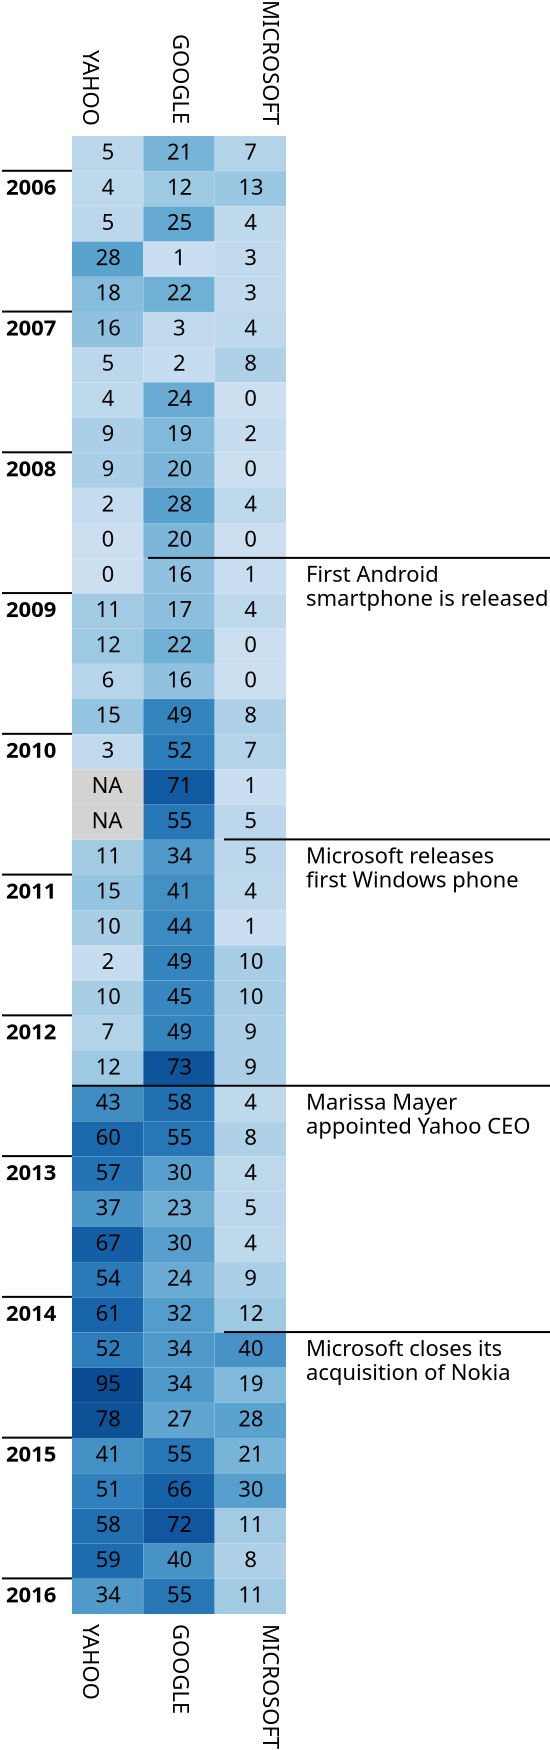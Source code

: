{"$schema":"https://vega.github.io/schema/vega-lite/v4.json","width":275,"height":875,"padding":0,"autosize":"fit","view":{"stroke":null},"datasets":{"values":[{"index":0,"qtr":4,"year":2005,"date":"Oct 2005","company":"yahoo","id":0,"value":5,"_index_":0},{"index":1,"qtr":1,"year":2006,"date":"Jan 2006","company":"yahoo","id":0,"value":4,"_index_":1},{"index":2,"qtr":2,"year":2006,"date":"Apr 2006","company":"yahoo","id":0,"value":5,"_index_":2},{"index":3,"qtr":3,"year":2006,"date":"Jul 2006","company":"yahoo","id":0,"value":28,"_index_":3},{"index":4,"qtr":4,"year":2006,"date":"Oct 2006","company":"yahoo","id":0,"value":18,"_index_":4},{"index":5,"qtr":1,"year":2007,"date":"Jan 2007","company":"yahoo","id":0,"value":16,"_index_":5},{"index":6,"qtr":2,"year":2007,"date":"Apr 2007","company":"yahoo","id":0,"value":5,"_index_":6},{"index":7,"qtr":3,"year":2007,"date":"Jul 2007","company":"yahoo","id":0,"value":4,"_index_":7},{"index":8,"qtr":4,"year":2007,"date":"Oct 2007","company":"yahoo","id":0,"value":9,"_index_":8},{"index":9,"qtr":1,"year":2008,"date":"Jan 2008","company":"yahoo","id":0,"value":9,"_index_":9},{"index":10,"qtr":2,"year":2008,"date":"Apr 2008","company":"yahoo","id":0,"value":2,"_index_":10},{"index":11,"qtr":3,"year":2008,"date":"Jul 2008","company":"yahoo","id":0,"value":0,"_index_":11},{"index":12,"qtr":4,"year":2008,"date":"Oct 2008","company":"yahoo","id":0,"value":0,"_index_":12},{"index":13,"qtr":1,"year":2009,"date":"Jan 2009","company":"yahoo","id":0,"value":11,"_index_":13},{"index":14,"qtr":2,"year":2009,"date":"Apr 2009","company":"yahoo","id":0,"value":12,"_index_":14},{"index":15,"qtr":3,"year":2009,"date":"Jul 2009","company":"yahoo","id":0,"value":6,"_index_":15},{"index":16,"qtr":4,"year":2009,"date":"Oct 2009","company":"yahoo","id":0,"value":15,"_index_":16},{"index":17,"qtr":1,"year":2010,"date":"Jan 2010","company":"yahoo","id":0,"value":3,"_index_":17},{"index":18,"qtr":2,"year":2010,"date":"Apr 2010","company":"yahoo","id":0,"value":null,"_index_":18},{"index":19,"qtr":3,"year":2010,"date":"Jul 2010","company":"yahoo","id":0,"value":null,"_index_":19},{"index":20,"qtr":4,"year":2010,"date":"Oct 2010","company":"yahoo","id":0,"value":11,"_index_":20},{"index":21,"qtr":1,"year":2011,"date":"Jan 2011","company":"yahoo","id":0,"value":15,"_index_":21},{"index":22,"qtr":2,"year":2011,"date":"Apr 2011","company":"yahoo","id":0,"value":10,"_index_":22},{"index":23,"qtr":3,"year":2011,"date":"Jul 2011","company":"yahoo","id":0,"value":2,"_index_":23},{"index":24,"qtr":4,"year":2011,"date":"Oct 2011","company":"yahoo","id":0,"value":10,"_index_":24},{"index":25,"qtr":1,"year":2012,"date":"Jan 2012","company":"yahoo","id":0,"value":7,"_index_":25},{"index":26,"qtr":2,"year":2012,"date":"Apr 2012","company":"yahoo","id":0,"value":12,"_index_":26},{"index":27,"qtr":3,"year":2012,"date":"Jul 2012","company":"yahoo","id":0,"value":43,"_index_":27},{"index":28,"qtr":4,"year":2012,"date":"Oct 2012","company":"yahoo","id":0,"value":60,"_index_":28},{"index":29,"qtr":1,"year":2013,"date":"Jan 2013","company":"yahoo","id":0,"value":57,"_index_":29},{"index":30,"qtr":2,"year":2013,"date":"Apr 2013","company":"yahoo","id":0,"value":37,"_index_":30},{"index":31,"qtr":3,"year":2013,"date":"Jul 2013","company":"yahoo","id":0,"value":67,"_index_":31},{"index":32,"qtr":4,"year":2013,"date":"Oct 2013","company":"yahoo","id":0,"value":54,"_index_":32},{"index":33,"qtr":1,"year":2014,"date":"Jan 2014","company":"yahoo","id":0,"value":61,"_index_":33},{"index":34,"qtr":2,"year":2014,"date":"Apr 2014","company":"yahoo","id":0,"value":52,"_index_":34},{"index":35,"qtr":3,"year":2014,"date":"Jul 2014","company":"yahoo","id":0,"value":95,"_index_":35},{"index":36,"qtr":4,"year":2014,"date":"Oct 2014","company":"yahoo","id":0,"value":78,"_index_":36},{"index":37,"qtr":1,"year":2015,"date":"Jan 2015","company":"yahoo","id":0,"value":41,"_index_":37},{"index":38,"qtr":2,"year":2015,"date":"Apr 2015","company":"yahoo","id":0,"value":51,"_index_":38},{"index":39,"qtr":3,"year":2015,"date":"Jul 2015","company":"yahoo","id":0,"value":58,"_index_":39},{"index":40,"qtr":4,"year":2015,"date":"Oct 2015","company":"yahoo","id":0,"value":59,"_index_":40},{"index":41,"qtr":1,"year":2016,"date":"Jan 2016","company":"yahoo","id":0,"value":34,"_index_":41},{"index":0,"qtr":4,"year":2005,"date":"Oct 2005","company":"google","id":1,"value":21,"_index_":42},{"index":1,"qtr":1,"year":2006,"date":"Jan 2006","company":"google","id":1,"value":12,"_index_":43},{"index":2,"qtr":2,"year":2006,"date":"Apr 2006","company":"google","id":1,"value":25,"_index_":44},{"index":3,"qtr":3,"year":2006,"date":"Jul 2006","company":"google","id":1,"value":1,"_index_":45},{"index":4,"qtr":4,"year":2006,"date":"Oct 2006","company":"google","id":1,"value":22,"_index_":46},{"index":5,"qtr":1,"year":2007,"date":"Jan 2007","company":"google","id":1,"value":3,"_index_":47},{"index":6,"qtr":2,"year":2007,"date":"Apr 2007","company":"google","id":1,"value":2,"_index_":48},{"index":7,"qtr":3,"year":2007,"date":"Jul 2007","company":"google","id":1,"value":24,"_index_":49},{"index":8,"qtr":4,"year":2007,"date":"Oct 2007","company":"google","id":1,"value":19,"_index_":50},{"index":9,"qtr":1,"year":2008,"date":"Jan 2008","company":"google","id":1,"value":20,"_index_":51},{"index":10,"qtr":2,"year":2008,"date":"Apr 2008","company":"google","id":1,"value":28,"_index_":52},{"index":11,"qtr":3,"year":2008,"date":"Jul 2008","company":"google","id":1,"value":20,"_index_":53},{"index":12,"qtr":4,"year":2008,"date":"Oct 2008","company":"google","id":1,"value":16,"_index_":54},{"index":13,"qtr":1,"year":2009,"date":"Jan 2009","company":"google","id":1,"value":17,"_index_":55},{"index":14,"qtr":2,"year":2009,"date":"Apr 2009","company":"google","id":1,"value":22,"_index_":56},{"index":15,"qtr":3,"year":2009,"date":"Jul 2009","company":"google","id":1,"value":16,"_index_":57},{"index":16,"qtr":4,"year":2009,"date":"Oct 2009","company":"google","id":1,"value":49,"_index_":58},{"index":17,"qtr":1,"year":2010,"date":"Jan 2010","company":"google","id":1,"value":52,"_index_":59},{"index":18,"qtr":2,"year":2010,"date":"Apr 2010","company":"google","id":1,"value":71,"_index_":60},{"index":19,"qtr":3,"year":2010,"date":"Jul 2010","company":"google","id":1,"value":55,"_index_":61},{"index":20,"qtr":4,"year":2010,"date":"Oct 2010","company":"google","id":1,"value":34,"_index_":62},{"index":21,"qtr":1,"year":2011,"date":"Jan 2011","company":"google","id":1,"value":41,"_index_":63},{"index":22,"qtr":2,"year":2011,"date":"Apr 2011","company":"google","id":1,"value":44,"_index_":64},{"index":23,"qtr":3,"year":2011,"date":"Jul 2011","company":"google","id":1,"value":49,"_index_":65},{"index":24,"qtr":4,"year":2011,"date":"Oct 2011","company":"google","id":1,"value":45,"_index_":66},{"index":25,"qtr":1,"year":2012,"date":"Jan 2012","company":"google","id":1,"value":49,"_index_":67},{"index":26,"qtr":2,"year":2012,"date":"Apr 2012","company":"google","id":1,"value":73,"_index_":68},{"index":27,"qtr":3,"year":2012,"date":"Jul 2012","company":"google","id":1,"value":58,"_index_":69},{"index":28,"qtr":4,"year":2012,"date":"Oct 2012","company":"google","id":1,"value":55,"_index_":70},{"index":29,"qtr":1,"year":2013,"date":"Jan 2013","company":"google","id":1,"value":30,"_index_":71},{"index":30,"qtr":2,"year":2013,"date":"Apr 2013","company":"google","id":1,"value":23,"_index_":72},{"index":31,"qtr":3,"year":2013,"date":"Jul 2013","company":"google","id":1,"value":30,"_index_":73},{"index":32,"qtr":4,"year":2013,"date":"Oct 2013","company":"google","id":1,"value":24,"_index_":74},{"index":33,"qtr":1,"year":2014,"date":"Jan 2014","company":"google","id":1,"value":32,"_index_":75},{"index":34,"qtr":2,"year":2014,"date":"Apr 2014","company":"google","id":1,"value":34,"_index_":76},{"index":35,"qtr":3,"year":2014,"date":"Jul 2014","company":"google","id":1,"value":34,"_index_":77},{"index":36,"qtr":4,"year":2014,"date":"Oct 2014","company":"google","id":1,"value":27,"_index_":78},{"index":37,"qtr":1,"year":2015,"date":"Jan 2015","company":"google","id":1,"value":55,"_index_":79},{"index":38,"qtr":2,"year":2015,"date":"Apr 2015","company":"google","id":1,"value":66,"_index_":80},{"index":39,"qtr":3,"year":2015,"date":"Jul 2015","company":"google","id":1,"value":72,"_index_":81},{"index":40,"qtr":4,"year":2015,"date":"Oct 2015","company":"google","id":1,"value":40,"_index_":82},{"index":41,"qtr":1,"year":2016,"date":"Jan 2016","company":"google","id":1,"value":55,"_index_":83},{"index":0,"qtr":4,"year":2005,"date":"Oct 2005","company":"microsoft","id":2,"value":7,"_index_":84},{"index":1,"qtr":1,"year":2006,"date":"Jan 2006","company":"microsoft","id":2,"value":13,"_index_":85},{"index":2,"qtr":2,"year":2006,"date":"Apr 2006","company":"microsoft","id":2,"value":4,"_index_":86},{"index":3,"qtr":3,"year":2006,"date":"Jul 2006","company":"microsoft","id":2,"value":3,"_index_":87},{"index":4,"qtr":4,"year":2006,"date":"Oct 2006","company":"microsoft","id":2,"value":3,"_index_":88},{"index":5,"qtr":1,"year":2007,"date":"Jan 2007","company":"microsoft","id":2,"value":4,"_index_":89},{"index":6,"qtr":2,"year":2007,"date":"Apr 2007","company":"microsoft","id":2,"value":8,"_index_":90},{"index":7,"qtr":3,"year":2007,"date":"Jul 2007","company":"microsoft","id":2,"value":0,"_index_":91},{"index":8,"qtr":4,"year":2007,"date":"Oct 2007","company":"microsoft","id":2,"value":2,"_index_":92},{"index":9,"qtr":1,"year":2008,"date":"Jan 2008","company":"microsoft","id":2,"value":0,"_index_":93},{"index":10,"qtr":2,"year":2008,"date":"Apr 2008","company":"microsoft","id":2,"value":4,"_index_":94},{"index":11,"qtr":3,"year":2008,"date":"Jul 2008","company":"microsoft","id":2,"value":0,"_index_":95},{"index":12,"qtr":4,"year":2008,"date":"Oct 2008","company":"microsoft","id":2,"value":1,"_index_":96},{"index":13,"qtr":1,"year":2009,"date":"Jan 2009","company":"microsoft","id":2,"value":4,"_index_":97},{"index":14,"qtr":2,"year":2009,"date":"Apr 2009","company":"microsoft","id":2,"value":0,"_index_":98},{"index":15,"qtr":3,"year":2009,"date":"Jul 2009","company":"microsoft","id":2,"value":0,"_index_":99},{"index":16,"qtr":4,"year":2009,"date":"Oct 2009","company":"microsoft","id":2,"value":8,"_index_":100},{"index":17,"qtr":1,"year":2010,"date":"Jan 2010","company":"microsoft","id":2,"value":7,"_index_":101},{"index":18,"qtr":2,"year":2010,"date":"Apr 2010","company":"microsoft","id":2,"value":1,"_index_":102},{"index":19,"qtr":3,"year":2010,"date":"Jul 2010","company":"microsoft","id":2,"value":5,"_index_":103},{"index":20,"qtr":4,"year":2010,"date":"Oct 2010","company":"microsoft","id":2,"value":5,"_index_":104},{"index":21,"qtr":1,"year":2011,"date":"Jan 2011","company":"microsoft","id":2,"value":4,"_index_":105},{"index":22,"qtr":2,"year":2011,"date":"Apr 2011","company":"microsoft","id":2,"value":1,"_index_":106},{"index":23,"qtr":3,"year":2011,"date":"Jul 2011","company":"microsoft","id":2,"value":10,"_index_":107},{"index":24,"qtr":4,"year":2011,"date":"Oct 2011","company":"microsoft","id":2,"value":10,"_index_":108},{"index":25,"qtr":1,"year":2012,"date":"Jan 2012","company":"microsoft","id":2,"value":9,"_index_":109},{"index":26,"qtr":2,"year":2012,"date":"Apr 2012","company":"microsoft","id":2,"value":9,"_index_":110},{"index":27,"qtr":3,"year":2012,"date":"Jul 2012","company":"microsoft","id":2,"value":4,"_index_":111},{"index":28,"qtr":4,"year":2012,"date":"Oct 2012","company":"microsoft","id":2,"value":8,"_index_":112},{"index":29,"qtr":1,"year":2013,"date":"Jan 2013","company":"microsoft","id":2,"value":4,"_index_":113},{"index":30,"qtr":2,"year":2013,"date":"Apr 2013","company":"microsoft","id":2,"value":5,"_index_":114},{"index":31,"qtr":3,"year":2013,"date":"Jul 2013","company":"microsoft","id":2,"value":4,"_index_":115},{"index":32,"qtr":4,"year":2013,"date":"Oct 2013","company":"microsoft","id":2,"value":9,"_index_":116},{"index":33,"qtr":1,"year":2014,"date":"Jan 2014","company":"microsoft","id":2,"value":12,"_index_":117},{"index":34,"qtr":2,"year":2014,"date":"Apr 2014","company":"microsoft","id":2,"value":40,"_index_":118},{"index":35,"qtr":3,"year":2014,"date":"Jul 2014","company":"microsoft","id":2,"value":19,"_index_":119},{"index":36,"qtr":4,"year":2014,"date":"Oct 2014","company":"microsoft","id":2,"value":28,"_index_":120},{"index":37,"qtr":1,"year":2015,"date":"Jan 2015","company":"microsoft","id":2,"value":21,"_index_":121},{"index":38,"qtr":2,"year":2015,"date":"Apr 2015","company":"microsoft","id":2,"value":30,"_index_":122},{"index":39,"qtr":3,"year":2015,"date":"Jul 2015","company":"microsoft","id":2,"value":11,"_index_":123},{"index":40,"qtr":4,"year":2015,"date":"Oct 2015","company":"microsoft","id":2,"value":8,"_index_":124},{"index":41,"qtr":1,"year":2016,"date":"Jan 2016","company":"microsoft","id":2,"value":11,"_index_":125}],"annotations":[{"index":12,"qtr":4,"year":2008,"date":"Oct 2008","label":"First Android smartphone is released","_index_":0},{"index":20,"qtr":4,"year":2010,"date":"Oct 2010","label":"Microsoft releases first Windows phone","_index_":1},{"index":27,"qtr":3,"year":2012,"date":"Jul 2012","label":"Marissa Mayer appointed Yahoo CEO","_index_":2},{"index":34,"qtr":2,"year":2014,"date":"Apr 2014","label":"Microsoft closes its acquisition of Nokia","_index_":3}]},"layer":[{"data":{"name":"values"},"encoding":{"x":{"field":"id","type":"nominal","axis":{"labels":false,"title":false,"domain":false,"ticks":false}},"y":{"field":"index","type":"nominal","axis":{"title":false,"labels":false,"ticks":false,"domain":false}},"color":{"field":"value","type":"ordinal","legend":false}},"layer":[{"mark":{"type":"rect"},"transform":[{"filter":"((datum[\"_index_\"] != null) ? datum[\"_index_\"]!=18: false)","_customized":true},{"filter":"((datum[\"_index_\"] != null) ? datum[\"_index_\"]!=19: false)","_customized":true}]},{"mark":{"type":"rect"},"transform":[{"filter":"((datum[\"_index_\"] != null) ? datum[\"_index_\"]==18: true)","_customized":true}],"encoding":{"color":{"value":"lightgray"}}},{"mark":{"type":"rect"},"transform":[{"filter":"((datum[\"_index_\"] != null) ? datum[\"_index_\"]==19: true)","_customized":true}],"encoding":{"color":{"value":"lightgray"}}}]},{"data":{"name":"values"},"encoding":{"x":{"field":"id","type":"nominal"},"y":{"field":"index","type":"nominal"},"text":{"field":"value","type":"quantitative"}},"layer":[{"mark":{"type":"text"},"transform":[{"filter":"((datum[\"_index_\"] != null) ? datum[\"_index_\"]!=18: false)","_customized":true},{"filter":"((datum[\"_index_\"] != null) ? datum[\"_index_\"]!=19: false)","_customized":true}]},{"mark":{"type":"text"},"transform":[{"filter":"((datum[\"_index_\"] != null) ? datum[\"_index_\"]==18: true)","_customized":true}],"encoding":{"text":{"value":"NA"}}},{"mark":{"type":"text"},"transform":[{"filter":"((datum[\"_index_\"] != null) ? datum[\"_index_\"]==19: true)","_customized":true}],"encoding":{"text":{"value":"NA"}}}]},{"data":{"name":"_data_1","values":[{"name":"default"}]},"encoding":{"text":{"value":"YAHOO"},"y":{"value":"height"}},"layer":[{"mark":{"type":"text","angle":90,"align":"left","dy":45,"dx":5}}]},{"data":{"name":"_data_1_copy","values":[{"name":"default"}]},"encoding":{"text":{"value":"GOOGLE"},"y":{"value":"height"}},"layer":[{"mark":{"type":"text","angle":90,"align":"left","dy":0,"dx":5}}]},{"data":{"name":"_data_1_copy_copy","values":[{"name":"default"}]},"encoding":{"text":{"value":"MICROSOFT"},"y":{"value":"height"}},"layer":[{"mark":{"type":"text","angle":90,"align":"left","dy":-45,"dx":5}}]},{"data":{"name":"values"},"encoding":{"y":{"field":"index","type":"nominal"},"text":{"field":"year","type":"nominal"},"x":{"value":0}},"layer":[{"mark":{"type":"text","dx":-20,"fontWeight":"bold"},"transform":[]},{"mark":{"type":"text","dx":-20,"fontWeight":"bold"},"transform":[{"filter":"((datum[\"_index_\"] != null) ? datum[\"_index_\"]==18: true)","_customized":true}],"encoding":{"text":{"field":"year","type":"nominal"}}},{"mark":{"type":"text","dx":-20,"fontWeight":"bold"},"transform":[{"filter":"((datum[\"_index_\"] != null) ? datum[\"_index_\"]==19: true)","_customized":true}],"encoding":{"text":{"field":"year","type":"nominal"}}},{"mark":{"type":"text","dx":-20,"fontWeight":"bold"},"transform":[{"filter":"((datum[\"_index_\"] != null) ? datum[\"_index_\"]==42: true)","_customized":true}]},{"mark":{"type":"text","dx":-20,"fontWeight":"bold"},"transform":[{"filter":"((datum[\"_index_\"] != null) ? datum[\"_index_\"]==42: true)","_customized":true}]},{"mark":{"type":"text","dx":-20,"fontWeight":"bold"},"transform":[{"filter":"((datum[\"_index_\"] != null) ? datum[\"_index_\"]==43: true)","_customized":true}]},{"mark":{"type":"text","dx":-20,"fontWeight":"bold"},"transform":[{"filter":"((datum[\"_index_\"] != null) ? datum[\"_index_\"]==43: true)","_customized":true}]},{"mark":{"type":"text","dx":-20,"fontWeight":"bold"},"transform":[{"filter":"((datum[\"_index_\"] != null) ? datum[\"_index_\"]==44: true)","_customized":true}]},{"mark":{"type":"text","dx":-20,"fontWeight":"bold"},"transform":[{"filter":"((datum[\"_index_\"] != null) ? datum[\"_index_\"]==44: true)","_customized":true}]},{"mark":{"type":"text","dx":-20,"fontWeight":"bold"},"transform":[{"filter":"((datum[\"_index_\"] != null) ? datum[\"_index_\"]==45: true)","_customized":true}]},{"mark":{"type":"text","dx":-20,"fontWeight":"bold"},"transform":[{"filter":"((datum[\"_index_\"] != null) ? datum[\"_index_\"]==45: true)","_customized":true}]},{"mark":{"type":"text","dx":-20,"fontWeight":"bold"},"transform":[{"filter":"((datum[\"_index_\"] != null) ? datum[\"_index_\"]==46: true)","_customized":true}]},{"mark":{"type":"text","dx":-20,"fontWeight":"bold"},"transform":[{"filter":"((datum[\"_index_\"] != null) ? datum[\"_index_\"]==46: true)","_customized":true}]},{"mark":{"type":"text","dx":-20,"fontWeight":"bold"},"transform":[{"filter":"((datum[\"_index_\"] != null) ? datum[\"_index_\"]==47: true)","_customized":true}]},{"mark":{"type":"text","dx":-20,"fontWeight":"bold"},"transform":[{"filter":"((datum[\"_index_\"] != null) ? datum[\"_index_\"]==47: true)","_customized":true}]},{"mark":{"type":"text","dx":-20,"fontWeight":"bold"},"transform":[{"filter":"((datum[\"_index_\"] != null) ? datum[\"_index_\"]==48: true)","_customized":true}]},{"mark":{"type":"text","dx":-20,"fontWeight":"bold"},"transform":[{"filter":"((datum[\"_index_\"] != null) ? datum[\"_index_\"]==48: true)","_customized":true}]},{"mark":{"type":"text","dx":-20,"fontWeight":"bold"},"transform":[{"filter":"((datum[\"_index_\"] != null) ? datum[\"_index_\"]==49: true)","_customized":true}]},{"mark":{"type":"text","dx":-20,"fontWeight":"bold"},"transform":[{"filter":"((datum[\"_index_\"] != null) ? datum[\"_index_\"]==49: true)","_customized":true}]},{"mark":{"type":"text","dx":-20,"fontWeight":"bold"},"transform":[{"filter":"((datum[\"_index_\"] != null) ? datum[\"_index_\"]==50: true)","_customized":true}]},{"mark":{"type":"text","dx":-20,"fontWeight":"bold"},"transform":[{"filter":"((datum[\"_index_\"] != null) ? datum[\"_index_\"]==50: true)","_customized":true}]},{"mark":{"type":"text","dx":-20,"fontWeight":"bold"},"transform":[{"filter":"((datum[\"_index_\"] != null) ? datum[\"_index_\"]==51: true)","_customized":true}]},{"mark":{"type":"text","dx":-20,"fontWeight":"bold"},"transform":[{"filter":"((datum[\"_index_\"] != null) ? datum[\"_index_\"]==51: true)","_customized":true}]},{"mark":{"type":"text","dx":-20,"fontWeight":"bold"},"transform":[{"filter":"((datum[\"_index_\"] != null) ? datum[\"_index_\"]==52: true)","_customized":true}]},{"mark":{"type":"text","dx":-20,"fontWeight":"bold"},"transform":[{"filter":"((datum[\"_index_\"] != null) ? datum[\"_index_\"]==52: true)","_customized":true}]},{"mark":{"type":"text","dx":-20,"fontWeight":"bold"},"transform":[{"filter":"((datum[\"_index_\"] != null) ? datum[\"_index_\"]==53: true)","_customized":true}]},{"mark":{"type":"text","dx":-20,"fontWeight":"bold"},"transform":[{"filter":"((datum[\"_index_\"] != null) ? datum[\"_index_\"]==53: true)","_customized":true}]},{"mark":{"type":"text","dx":-20,"fontWeight":"bold"},"transform":[{"filter":"((datum[\"_index_\"] != null) ? datum[\"_index_\"]==54: true)","_customized":true}]},{"mark":{"type":"text","dx":-20,"fontWeight":"bold"},"transform":[{"filter":"((datum[\"_index_\"] != null) ? datum[\"_index_\"]==54: true)","_customized":true}]},{"mark":{"type":"text","dx":-20,"fontWeight":"bold"},"transform":[{"filter":"((datum[\"_index_\"] != null) ? datum[\"_index_\"]==55: true)","_customized":true}]},{"mark":{"type":"text","dx":-20,"fontWeight":"bold"},"transform":[{"filter":"((datum[\"_index_\"] != null) ? datum[\"_index_\"]==55: true)","_customized":true}]},{"mark":{"type":"text","dx":-20,"fontWeight":"bold"},"transform":[{"filter":"((datum[\"_index_\"] != null) ? datum[\"_index_\"]==56: true)","_customized":true}]},{"mark":{"type":"text","dx":-20,"fontWeight":"bold"},"transform":[{"filter":"((datum[\"_index_\"] != null) ? datum[\"_index_\"]==56: true)","_customized":true}]},{"mark":{"type":"text","dx":-20,"fontWeight":"bold"},"transform":[{"filter":"((datum[\"_index_\"] != null) ? datum[\"_index_\"]==57: true)","_customized":true}]},{"mark":{"type":"text","dx":-20,"fontWeight":"bold"},"transform":[{"filter":"((datum[\"_index_\"] != null) ? datum[\"_index_\"]==57: true)","_customized":true}]},{"mark":{"type":"text","dx":-20,"fontWeight":"bold"},"transform":[{"filter":"((datum[\"_index_\"] != null) ? datum[\"_index_\"]==58: true)","_customized":true}]},{"mark":{"type":"text","dx":-20,"fontWeight":"bold"},"transform":[{"filter":"((datum[\"_index_\"] != null) ? datum[\"_index_\"]==58: true)","_customized":true}]},{"mark":{"type":"text","dx":-20,"fontWeight":"bold"},"transform":[{"filter":"((datum[\"_index_\"] != null) ? datum[\"_index_\"]==59: true)","_customized":true}]},{"mark":{"type":"text","dx":-20,"fontWeight":"bold"},"transform":[{"filter":"((datum[\"_index_\"] != null) ? datum[\"_index_\"]==59: true)","_customized":true}]},{"mark":{"type":"text","dx":-20,"fontWeight":"bold"},"transform":[{"filter":"((datum[\"_index_\"] != null) ? datum[\"_index_\"]==60: true)","_customized":true}]},{"mark":{"type":"text","dx":-20,"fontWeight":"bold"},"transform":[{"filter":"((datum[\"_index_\"] != null) ? datum[\"_index_\"]==60: true)","_customized":true}]},{"mark":{"type":"text","dx":-20,"fontWeight":"bold"},"transform":[{"filter":"((datum[\"_index_\"] != null) ? datum[\"_index_\"]==61: true)","_customized":true}]},{"mark":{"type":"text","dx":-20,"fontWeight":"bold"},"transform":[{"filter":"((datum[\"_index_\"] != null) ? datum[\"_index_\"]==61: true)","_customized":true}]},{"mark":{"type":"text","dx":-20,"fontWeight":"bold"},"transform":[{"filter":"((datum[\"_index_\"] != null) ? datum[\"_index_\"]==62: true)","_customized":true}]},{"mark":{"type":"text","dx":-20,"fontWeight":"bold"},"transform":[{"filter":"((datum[\"_index_\"] != null) ? datum[\"_index_\"]==62: true)","_customized":true}]},{"mark":{"type":"text","dx":-20,"fontWeight":"bold"},"transform":[{"filter":"((datum[\"_index_\"] != null) ? datum[\"_index_\"]==63: true)","_customized":true}]},{"mark":{"type":"text","dx":-20,"fontWeight":"bold"},"transform":[{"filter":"((datum[\"_index_\"] != null) ? datum[\"_index_\"]==63: true)","_customized":true}]},{"mark":{"type":"text","dx":-20,"fontWeight":"bold"},"transform":[{"filter":"((datum[\"_index_\"] != null) ? datum[\"_index_\"]==64: true)","_customized":true}]},{"mark":{"type":"text","dx":-20,"fontWeight":"bold"},"transform":[{"filter":"((datum[\"_index_\"] != null) ? datum[\"_index_\"]==64: true)","_customized":true}]},{"mark":{"type":"text","dx":-20,"fontWeight":"bold"},"transform":[{"filter":"((datum[\"_index_\"] != null) ? datum[\"_index_\"]==65: true)","_customized":true}]},{"mark":{"type":"text","dx":-20,"fontWeight":"bold"},"transform":[{"filter":"((datum[\"_index_\"] != null) ? datum[\"_index_\"]==65: true)","_customized":true}]},{"mark":{"type":"text","dx":-20,"fontWeight":"bold"},"transform":[{"filter":"((datum[\"_index_\"] != null) ? datum[\"_index_\"]==66: true)","_customized":true}]},{"mark":{"type":"text","dx":-20,"fontWeight":"bold"},"transform":[{"filter":"((datum[\"_index_\"] != null) ? datum[\"_index_\"]==66: true)","_customized":true}]},{"mark":{"type":"text","dx":-20,"fontWeight":"bold"},"transform":[{"filter":"((datum[\"_index_\"] != null) ? datum[\"_index_\"]==67: true)","_customized":true}]},{"mark":{"type":"text","dx":-20,"fontWeight":"bold"},"transform":[{"filter":"((datum[\"_index_\"] != null) ? datum[\"_index_\"]==67: true)","_customized":true}]},{"mark":{"type":"text","dx":-20,"fontWeight":"bold"},"transform":[{"filter":"((datum[\"_index_\"] != null) ? datum[\"_index_\"]==68: true)","_customized":true}]},{"mark":{"type":"text","dx":-20,"fontWeight":"bold"},"transform":[{"filter":"((datum[\"_index_\"] != null) ? datum[\"_index_\"]==68: true)","_customized":true}]},{"mark":{"type":"text","dx":-20,"fontWeight":"bold"},"transform":[{"filter":"((datum[\"_index_\"] != null) ? datum[\"_index_\"]==69: true)","_customized":true}]},{"mark":{"type":"text","dx":-20,"fontWeight":"bold"},"transform":[{"filter":"((datum[\"_index_\"] != null) ? datum[\"_index_\"]==69: true)","_customized":true}]},{"mark":{"type":"text","dx":-20,"fontWeight":"bold"},"transform":[{"filter":"((datum[\"_index_\"] != null) ? datum[\"_index_\"]==70: true)","_customized":true}]},{"mark":{"type":"text","dx":-20,"fontWeight":"bold"},"transform":[{"filter":"((datum[\"_index_\"] != null) ? datum[\"_index_\"]==70: true)","_customized":true}]},{"mark":{"type":"text","dx":-20,"fontWeight":"bold"},"transform":[{"filter":"((datum[\"_index_\"] != null) ? datum[\"_index_\"]==71: true)","_customized":true}]},{"mark":{"type":"text","dx":-20,"fontWeight":"bold"},"transform":[{"filter":"((datum[\"_index_\"] != null) ? datum[\"_index_\"]==71: true)","_customized":true}]},{"mark":{"type":"text","dx":-20,"fontWeight":"bold"},"transform":[{"filter":"((datum[\"_index_\"] != null) ? datum[\"_index_\"]==72: true)","_customized":true}]},{"mark":{"type":"text","dx":-20,"fontWeight":"bold"},"transform":[{"filter":"((datum[\"_index_\"] != null) ? datum[\"_index_\"]==72: true)","_customized":true}]},{"mark":{"type":"text","dx":-20,"fontWeight":"bold"},"transform":[{"filter":"((datum[\"_index_\"] != null) ? datum[\"_index_\"]==73: true)","_customized":true}]},{"mark":{"type":"text","dx":-20,"fontWeight":"bold"},"transform":[{"filter":"((datum[\"_index_\"] != null) ? datum[\"_index_\"]==73: true)","_customized":true}]},{"mark":{"type":"text","dx":-20,"fontWeight":"bold"},"transform":[{"filter":"((datum[\"_index_\"] != null) ? datum[\"_index_\"]==74: true)","_customized":true}]},{"mark":{"type":"text","dx":-20,"fontWeight":"bold"},"transform":[{"filter":"((datum[\"_index_\"] != null) ? datum[\"_index_\"]==74: true)","_customized":true}]},{"mark":{"type":"text","dx":-20,"fontWeight":"bold"},"transform":[{"filter":"((datum[\"_index_\"] != null) ? datum[\"_index_\"]==75: true)","_customized":true}]},{"mark":{"type":"text","dx":-20,"fontWeight":"bold"},"transform":[{"filter":"((datum[\"_index_\"] != null) ? datum[\"_index_\"]==75: true)","_customized":true}]},{"mark":{"type":"text","dx":-20,"fontWeight":"bold"},"transform":[{"filter":"((datum[\"_index_\"] != null) ? datum[\"_index_\"]==76: true)","_customized":true}]},{"mark":{"type":"text","dx":-20,"fontWeight":"bold"},"transform":[{"filter":"((datum[\"_index_\"] != null) ? datum[\"_index_\"]==76: true)","_customized":true}]},{"mark":{"type":"text","dx":-20,"fontWeight":"bold"},"transform":[{"filter":"((datum[\"_index_\"] != null) ? datum[\"_index_\"]==77: true)","_customized":true}]},{"mark":{"type":"text","dx":-20,"fontWeight":"bold"},"transform":[{"filter":"((datum[\"_index_\"] != null) ? datum[\"_index_\"]==77: true)","_customized":true}]},{"mark":{"type":"text","dx":-20,"fontWeight":"bold"},"transform":[{"filter":"((datum[\"_index_\"] != null) ? datum[\"_index_\"]==78: true)","_customized":true}]},{"mark":{"type":"text","dx":-20,"fontWeight":"bold"},"transform":[{"filter":"((datum[\"_index_\"] != null) ? datum[\"_index_\"]==78: true)","_customized":true}]},{"mark":{"type":"text","dx":-20,"fontWeight":"bold"},"transform":[{"filter":"((datum[\"_index_\"] != null) ? datum[\"_index_\"]==79: true)","_customized":true}]},{"mark":{"type":"text","dx":-20,"fontWeight":"bold"},"transform":[{"filter":"((datum[\"_index_\"] != null) ? datum[\"_index_\"]==79: true)","_customized":true}]},{"mark":{"type":"text","dx":-20,"fontWeight":"bold"},"transform":[{"filter":"((datum[\"_index_\"] != null) ? datum[\"_index_\"]==80: true)","_customized":true}]},{"mark":{"type":"text","dx":-20,"fontWeight":"bold"},"transform":[{"filter":"((datum[\"_index_\"] != null) ? datum[\"_index_\"]==80: true)","_customized":true}]},{"mark":{"type":"text","dx":-20,"fontWeight":"bold"},"transform":[{"filter":"((datum[\"_index_\"] != null) ? datum[\"_index_\"]==81: true)","_customized":true}]},{"mark":{"type":"text","dx":-20,"fontWeight":"bold"},"transform":[{"filter":"((datum[\"_index_\"] != null) ? datum[\"_index_\"]==81: true)","_customized":true}]},{"mark":{"type":"text","dx":-20,"fontWeight":"bold"},"transform":[{"filter":"((datum[\"_index_\"] != null) ? datum[\"_index_\"]==82: true)","_customized":true}]},{"mark":{"type":"text","dx":-20,"fontWeight":"bold"},"transform":[{"filter":"((datum[\"_index_\"] != null) ? datum[\"_index_\"]==82: true)","_customized":true}]},{"mark":{"type":"text","dx":-20,"fontWeight":"bold"},"transform":[{"filter":"((datum[\"_index_\"] != null) ? datum[\"_index_\"]==83: true)","_customized":true}]},{"mark":{"type":"text","dx":-20,"fontWeight":"bold"},"transform":[{"filter":"((datum[\"_index_\"] != null) ? datum[\"_index_\"]==83: true)","_customized":true}]},{"mark":{"type":"text","dx":-20,"fontWeight":"bold"},"transform":[{"filter":"((datum[\"_index_\"] != null) ? datum[\"_index_\"]==84: true)","_customized":true}]},{"mark":{"type":"text","dx":-20,"fontWeight":"bold"},"transform":[{"filter":"((datum[\"_index_\"] != null) ? datum[\"_index_\"]==84: true)","_customized":true}]},{"mark":{"type":"text","dx":-20,"fontWeight":"bold"},"transform":[{"filter":"((datum[\"_index_\"] != null) ? datum[\"_index_\"]==85: true)","_customized":true}]},{"mark":{"type":"text","dx":-20,"fontWeight":"bold"},"transform":[{"filter":"((datum[\"_index_\"] != null) ? datum[\"_index_\"]==85: true)","_customized":true}]},{"mark":{"type":"text","dx":-20,"fontWeight":"bold"},"transform":[{"filter":"((datum[\"_index_\"] != null) ? datum[\"_index_\"]==86: true)","_customized":true}]},{"mark":{"type":"text","dx":-20,"fontWeight":"bold"},"transform":[{"filter":"((datum[\"_index_\"] != null) ? datum[\"_index_\"]==86: true)","_customized":true}]},{"mark":{"type":"text","dx":-20,"fontWeight":"bold"},"transform":[{"filter":"((datum[\"_index_\"] != null) ? datum[\"_index_\"]==87: true)","_customized":true}]},{"mark":{"type":"text","dx":-20,"fontWeight":"bold"},"transform":[{"filter":"((datum[\"_index_\"] != null) ? datum[\"_index_\"]==87: true)","_customized":true}]},{"mark":{"type":"text","dx":-20,"fontWeight":"bold"},"transform":[{"filter":"((datum[\"_index_\"] != null) ? datum[\"_index_\"]==88: true)","_customized":true}]},{"mark":{"type":"text","dx":-20,"fontWeight":"bold"},"transform":[{"filter":"((datum[\"_index_\"] != null) ? datum[\"_index_\"]==88: true)","_customized":true}]},{"mark":{"type":"text","dx":-20,"fontWeight":"bold"},"transform":[{"filter":"((datum[\"_index_\"] != null) ? datum[\"_index_\"]==89: true)","_customized":true}]},{"mark":{"type":"text","dx":-20,"fontWeight":"bold"},"transform":[{"filter":"((datum[\"_index_\"] != null) ? datum[\"_index_\"]==89: true)","_customized":true}]},{"mark":{"type":"text","dx":-20,"fontWeight":"bold"},"transform":[{"filter":"((datum[\"_index_\"] != null) ? datum[\"_index_\"]==90: true)","_customized":true}]},{"mark":{"type":"text","dx":-20,"fontWeight":"bold"},"transform":[{"filter":"((datum[\"_index_\"] != null) ? datum[\"_index_\"]==90: true)","_customized":true}]},{"mark":{"type":"text","dx":-20,"fontWeight":"bold"},"transform":[{"filter":"((datum[\"_index_\"] != null) ? datum[\"_index_\"]==91: true)","_customized":true}]},{"mark":{"type":"text","dx":-20,"fontWeight":"bold"},"transform":[{"filter":"((datum[\"_index_\"] != null) ? datum[\"_index_\"]==91: true)","_customized":true}]},{"mark":{"type":"text","dx":-20,"fontWeight":"bold"},"transform":[{"filter":"((datum[\"_index_\"] != null) ? datum[\"_index_\"]==92: true)","_customized":true}]},{"mark":{"type":"text","dx":-20,"fontWeight":"bold"},"transform":[{"filter":"((datum[\"_index_\"] != null) ? datum[\"_index_\"]==92: true)","_customized":true}]},{"mark":{"type":"text","dx":-20,"fontWeight":"bold"},"transform":[{"filter":"((datum[\"_index_\"] != null) ? datum[\"_index_\"]==93: true)","_customized":true}]},{"mark":{"type":"text","dx":-20,"fontWeight":"bold"},"transform":[{"filter":"((datum[\"_index_\"] != null) ? datum[\"_index_\"]==93: true)","_customized":true}]},{"mark":{"type":"text","dx":-20,"fontWeight":"bold"},"transform":[{"filter":"((datum[\"_index_\"] != null) ? datum[\"_index_\"]==94: true)","_customized":true}]},{"mark":{"type":"text","dx":-20,"fontWeight":"bold"},"transform":[{"filter":"((datum[\"_index_\"] != null) ? datum[\"_index_\"]==94: true)","_customized":true}]},{"mark":{"type":"text","dx":-20,"fontWeight":"bold"},"transform":[{"filter":"((datum[\"_index_\"] != null) ? datum[\"_index_\"]==95: true)","_customized":true}]},{"mark":{"type":"text","dx":-20,"fontWeight":"bold"},"transform":[{"filter":"((datum[\"_index_\"] != null) ? datum[\"_index_\"]==95: true)","_customized":true}]},{"mark":{"type":"text","dx":-20,"fontWeight":"bold"},"transform":[{"filter":"((datum[\"_index_\"] != null) ? datum[\"_index_\"]==96: true)","_customized":true}]},{"mark":{"type":"text","dx":-20,"fontWeight":"bold"},"transform":[{"filter":"((datum[\"_index_\"] != null) ? datum[\"_index_\"]==96: true)","_customized":true}]},{"mark":{"type":"text","dx":-20,"fontWeight":"bold"},"transform":[{"filter":"((datum[\"_index_\"] != null) ? datum[\"_index_\"]==97: true)","_customized":true}]},{"mark":{"type":"text","dx":-20,"fontWeight":"bold"},"transform":[{"filter":"((datum[\"_index_\"] != null) ? datum[\"_index_\"]==97: true)","_customized":true}]},{"mark":{"type":"text","dx":-20,"fontWeight":"bold"},"transform":[{"filter":"((datum[\"_index_\"] != null) ? datum[\"_index_\"]==98: true)","_customized":true}]},{"mark":{"type":"text","dx":-20,"fontWeight":"bold"},"transform":[{"filter":"((datum[\"_index_\"] != null) ? datum[\"_index_\"]==98: true)","_customized":true}]},{"mark":{"type":"text","dx":-20,"fontWeight":"bold"},"transform":[{"filter":"((datum[\"_index_\"] != null) ? datum[\"_index_\"]==99: true)","_customized":true}]},{"mark":{"type":"text","dx":-20,"fontWeight":"bold"},"transform":[{"filter":"((datum[\"_index_\"] != null) ? datum[\"_index_\"]==99: true)","_customized":true}]},{"mark":{"type":"text","dx":-20,"fontWeight":"bold"},"transform":[{"filter":"((datum[\"_index_\"] != null) ? datum[\"_index_\"]==100: true)","_customized":true}]},{"mark":{"type":"text","dx":-20,"fontWeight":"bold"},"transform":[{"filter":"((datum[\"_index_\"] != null) ? datum[\"_index_\"]==100: true)","_customized":true}]},{"mark":{"type":"text","dx":-20,"fontWeight":"bold"},"transform":[{"filter":"((datum[\"_index_\"] != null) ? datum[\"_index_\"]==101: true)","_customized":true}]},{"mark":{"type":"text","dx":-20,"fontWeight":"bold"},"transform":[{"filter":"((datum[\"_index_\"] != null) ? datum[\"_index_\"]==101: true)","_customized":true}]},{"mark":{"type":"text","dx":-20,"fontWeight":"bold"},"transform":[{"filter":"((datum[\"_index_\"] != null) ? datum[\"_index_\"]==102: true)","_customized":true}]},{"mark":{"type":"text","dx":-20,"fontWeight":"bold"},"transform":[{"filter":"((datum[\"_index_\"] != null) ? datum[\"_index_\"]==102: true)","_customized":true}]},{"mark":{"type":"text","dx":-20,"fontWeight":"bold"},"transform":[{"filter":"((datum[\"_index_\"] != null) ? datum[\"_index_\"]==103: true)","_customized":true}]},{"mark":{"type":"text","dx":-20,"fontWeight":"bold"},"transform":[{"filter":"((datum[\"_index_\"] != null) ? datum[\"_index_\"]==103: true)","_customized":true}]},{"mark":{"type":"text","dx":-20,"fontWeight":"bold"},"transform":[{"filter":"((datum[\"_index_\"] != null) ? datum[\"_index_\"]==104: true)","_customized":true}]},{"mark":{"type":"text","dx":-20,"fontWeight":"bold"},"transform":[{"filter":"((datum[\"_index_\"] != null) ? datum[\"_index_\"]==104: true)","_customized":true}]},{"mark":{"type":"text","dx":-20,"fontWeight":"bold"},"transform":[{"filter":"((datum[\"_index_\"] != null) ? datum[\"_index_\"]==105: true)","_customized":true}]},{"mark":{"type":"text","dx":-20,"fontWeight":"bold"},"transform":[{"filter":"((datum[\"_index_\"] != null) ? datum[\"_index_\"]==105: true)","_customized":true}]},{"mark":{"type":"text","dx":-20,"fontWeight":"bold"},"transform":[{"filter":"((datum[\"_index_\"] != null) ? datum[\"_index_\"]==106: true)","_customized":true}]},{"mark":{"type":"text","dx":-20,"fontWeight":"bold"},"transform":[{"filter":"((datum[\"_index_\"] != null) ? datum[\"_index_\"]==106: true)","_customized":true}]},{"mark":{"type":"text","dx":-20,"fontWeight":"bold"},"transform":[{"filter":"((datum[\"_index_\"] != null) ? datum[\"_index_\"]==107: true)","_customized":true}]},{"mark":{"type":"text","dx":-20,"fontWeight":"bold"},"transform":[{"filter":"((datum[\"_index_\"] != null) ? datum[\"_index_\"]==107: true)","_customized":true}]},{"mark":{"type":"text","dx":-20,"fontWeight":"bold"},"transform":[{"filter":"((datum[\"_index_\"] != null) ? datum[\"_index_\"]==108: true)","_customized":true}]},{"mark":{"type":"text","dx":-20,"fontWeight":"bold"},"transform":[{"filter":"((datum[\"_index_\"] != null) ? datum[\"_index_\"]==108: true)","_customized":true}]},{"mark":{"type":"text","dx":-20,"fontWeight":"bold"},"transform":[{"filter":"((datum[\"_index_\"] != null) ? datum[\"_index_\"]==109: true)","_customized":true}]},{"mark":{"type":"text","dx":-20,"fontWeight":"bold"},"transform":[{"filter":"((datum[\"_index_\"] != null) ? datum[\"_index_\"]==109: true)","_customized":true}]},{"mark":{"type":"text","dx":-20,"fontWeight":"bold"},"transform":[{"filter":"((datum[\"_index_\"] != null) ? datum[\"_index_\"]==110: true)","_customized":true}]},{"mark":{"type":"text","dx":-20,"fontWeight":"bold"},"transform":[{"filter":"((datum[\"_index_\"] != null) ? datum[\"_index_\"]==110: true)","_customized":true}]},{"mark":{"type":"text","dx":-20,"fontWeight":"bold"},"transform":[{"filter":"((datum[\"_index_\"] != null) ? datum[\"_index_\"]==111: true)","_customized":true}]},{"mark":{"type":"text","dx":-20,"fontWeight":"bold"},"transform":[{"filter":"((datum[\"_index_\"] != null) ? datum[\"_index_\"]==111: true)","_customized":true}]},{"mark":{"type":"text","dx":-20,"fontWeight":"bold"},"transform":[{"filter":"((datum[\"_index_\"] != null) ? datum[\"_index_\"]==112: true)","_customized":true}]},{"mark":{"type":"text","dx":-20,"fontWeight":"bold"},"transform":[{"filter":"((datum[\"_index_\"] != null) ? datum[\"_index_\"]==112: true)","_customized":true}]},{"mark":{"type":"text","dx":-20,"fontWeight":"bold"},"transform":[{"filter":"((datum[\"_index_\"] != null) ? datum[\"_index_\"]==113: true)","_customized":true}]},{"mark":{"type":"text","dx":-20,"fontWeight":"bold"},"transform":[{"filter":"((datum[\"_index_\"] != null) ? datum[\"_index_\"]==113: true)","_customized":true}]},{"mark":{"type":"text","dx":-20,"fontWeight":"bold"},"transform":[{"filter":"((datum[\"_index_\"] != null) ? datum[\"_index_\"]==114: true)","_customized":true}]},{"mark":{"type":"text","dx":-20,"fontWeight":"bold"},"transform":[{"filter":"((datum[\"_index_\"] != null) ? datum[\"_index_\"]==114: true)","_customized":true}]},{"mark":{"type":"text","dx":-20,"fontWeight":"bold"},"transform":[{"filter":"((datum[\"_index_\"] != null) ? datum[\"_index_\"]==115: true)","_customized":true}]},{"mark":{"type":"text","dx":-20,"fontWeight":"bold"},"transform":[{"filter":"((datum[\"_index_\"] != null) ? datum[\"_index_\"]==115: true)","_customized":true}]},{"mark":{"type":"text","dx":-20,"fontWeight":"bold"},"transform":[{"filter":"((datum[\"_index_\"] != null) ? datum[\"_index_\"]==116: true)","_customized":true}]},{"mark":{"type":"text","dx":-20,"fontWeight":"bold"},"transform":[{"filter":"((datum[\"_index_\"] != null) ? datum[\"_index_\"]==116: true)","_customized":true}]},{"mark":{"type":"text","dx":-20,"fontWeight":"bold"},"transform":[{"filter":"((datum[\"_index_\"] != null) ? datum[\"_index_\"]==117: true)","_customized":true}]},{"mark":{"type":"text","dx":-20,"fontWeight":"bold"},"transform":[{"filter":"((datum[\"_index_\"] != null) ? datum[\"_index_\"]==117: true)","_customized":true}]},{"mark":{"type":"text","dx":-20,"fontWeight":"bold"},"transform":[{"filter":"((datum[\"_index_\"] != null) ? datum[\"_index_\"]==118: true)","_customized":true}]},{"mark":{"type":"text","dx":-20,"fontWeight":"bold"},"transform":[{"filter":"((datum[\"_index_\"] != null) ? datum[\"_index_\"]==118: true)","_customized":true}]},{"mark":{"type":"text","dx":-20,"fontWeight":"bold"},"transform":[{"filter":"((datum[\"_index_\"] != null) ? datum[\"_index_\"]==119: true)","_customized":true}]},{"mark":{"type":"text","dx":-20,"fontWeight":"bold"},"transform":[{"filter":"((datum[\"_index_\"] != null) ? datum[\"_index_\"]==119: true)","_customized":true}]},{"mark":{"type":"text","dx":-20,"fontWeight":"bold"},"transform":[{"filter":"((datum[\"_index_\"] != null) ? datum[\"_index_\"]==120: true)","_customized":true}]},{"mark":{"type":"text","dx":-20,"fontWeight":"bold"},"transform":[{"filter":"((datum[\"_index_\"] != null) ? datum[\"_index_\"]==120: true)","_customized":true}]},{"mark":{"type":"text","dx":-20,"fontWeight":"bold"},"transform":[{"filter":"((datum[\"_index_\"] != null) ? datum[\"_index_\"]==121: true)","_customized":true}]},{"mark":{"type":"text","dx":-20,"fontWeight":"bold"},"transform":[{"filter":"((datum[\"_index_\"] != null) ? datum[\"_index_\"]==121: true)","_customized":true}]},{"mark":{"type":"text","dx":-20,"fontWeight":"bold"},"transform":[{"filter":"((datum[\"_index_\"] != null) ? datum[\"_index_\"]==122: true)","_customized":true}]},{"mark":{"type":"text","dx":-20,"fontWeight":"bold"},"transform":[{"filter":"((datum[\"_index_\"] != null) ? datum[\"_index_\"]==122: true)","_customized":true}]},{"mark":{"type":"text","dx":-20,"fontWeight":"bold"},"transform":[{"filter":"((datum[\"_index_\"] != null) ? datum[\"_index_\"]==123: true)","_customized":true}]},{"mark":{"type":"text","dx":-20,"fontWeight":"bold"},"transform":[{"filter":"((datum[\"_index_\"] != null) ? datum[\"_index_\"]==123: true)","_customized":true}]},{"mark":{"type":"text","dx":-20,"fontWeight":"bold"},"transform":[{"filter":"((datum[\"_index_\"] != null) ? datum[\"_index_\"]==124: true)","_customized":true}]},{"mark":{"type":"text","dx":-20,"fontWeight":"bold"},"transform":[{"filter":"((datum[\"_index_\"] != null) ? datum[\"_index_\"]==124: true)","_customized":true}]},{"mark":{"type":"text","dx":-20,"fontWeight":"bold"},"transform":[{"filter":"((datum[\"_index_\"] != null) ? datum[\"_index_\"]==125: true)","_customized":true}]},{"mark":{"type":"text","dx":-20,"fontWeight":"bold"},"transform":[{"filter":"((datum[\"_index_\"] != null) ? datum[\"_index_\"]==125: true)","_customized":true}]},{"mark":{"type":"text","dx":-20,"fontWeight":"bold"},"transform":[{"filter":"((datum[\"_index_\"] != null) ? datum[\"_index_\"]==0: true)","_customized":true}]},{"mark":{"type":"text","dx":-20,"fontWeight":"bold"},"transform":[{"filter":"((datum[\"_index_\"] != null) ? datum[\"_index_\"]==0: true)","_customized":true}]},{"mark":{"type":"text","dx":-20,"fontWeight":"bold"},"transform":[{"filter":"((datum[\"_index_\"] != null) ? datum[\"_index_\"]==2: true)","_customized":true}]},{"mark":{"type":"text","dx":-20,"fontWeight":"bold"},"transform":[{"filter":"((datum[\"_index_\"] != null) ? datum[\"_index_\"]==2: true)","_customized":true}]},{"mark":{"type":"text","dx":-20,"fontWeight":"bold"},"transform":[{"filter":"((datum[\"_index_\"] != null) ? datum[\"_index_\"]==3: true)","_customized":true}]},{"mark":{"type":"text","dx":-20,"fontWeight":"bold"},"transform":[{"filter":"((datum[\"_index_\"] != null) ? datum[\"_index_\"]==3: true)","_customized":true}]},{"mark":{"type":"text","dx":-20,"fontWeight":"bold"},"transform":[{"filter":"((datum[\"_index_\"] != null) ? datum[\"_index_\"]==4: true)","_customized":true}]},{"mark":{"type":"text","dx":-20,"fontWeight":"bold"},"transform":[{"filter":"((datum[\"_index_\"] != null) ? datum[\"_index_\"]==4: true)","_customized":true}]},{"mark":{"type":"text","dx":-20,"fontWeight":"bold"},"transform":[{"filter":"((datum[\"_index_\"] != null) ? datum[\"_index_\"]==6: true)","_customized":true}]},{"mark":{"type":"text","dx":-20,"fontWeight":"bold"},"transform":[{"filter":"((datum[\"_index_\"] != null) ? datum[\"_index_\"]==6: true)","_customized":true}]},{"mark":{"type":"text","dx":-20,"fontWeight":"bold"},"transform":[{"filter":"((datum[\"_index_\"] != null) ? datum[\"_index_\"]==7: true)","_customized":true}]},{"mark":{"type":"text","dx":-20,"fontWeight":"bold"},"transform":[{"filter":"((datum[\"_index_\"] != null) ? datum[\"_index_\"]==7: true)","_customized":true}]},{"mark":{"type":"text","dx":-20,"fontWeight":"bold"},"transform":[{"filter":"((datum[\"_index_\"] != null) ? datum[\"_index_\"]==8: true)","_customized":true}]},{"mark":{"type":"text","dx":-20,"fontWeight":"bold"},"transform":[{"filter":"((datum[\"_index_\"] != null) ? datum[\"_index_\"]==8: true)","_customized":true}]},{"mark":{"type":"text","dx":-20,"fontWeight":"bold"},"transform":[{"filter":"((datum[\"_index_\"] != null) ? datum[\"_index_\"]==10: true)","_customized":true}]},{"mark":{"type":"text","dx":-20,"fontWeight":"bold"},"transform":[{"filter":"((datum[\"_index_\"] != null) ? datum[\"_index_\"]==10: true)","_customized":true}]},{"mark":{"type":"text","dx":-20,"fontWeight":"bold"},"transform":[{"filter":"((datum[\"_index_\"] != null) ? datum[\"_index_\"]==11: true)","_customized":true}]},{"mark":{"type":"text","dx":-20,"fontWeight":"bold"},"transform":[{"filter":"((datum[\"_index_\"] != null) ? datum[\"_index_\"]==11: true)","_customized":true}]},{"mark":{"type":"text","dx":-20,"fontWeight":"bold"},"transform":[{"filter":"((datum[\"_index_\"] != null) ? datum[\"_index_\"]==12: true)","_customized":true}]},{"mark":{"type":"text","dx":-20,"fontWeight":"bold"},"transform":[{"filter":"((datum[\"_index_\"] != null) ? datum[\"_index_\"]==12: true)","_customized":true}]},{"mark":{"type":"text","dx":-20,"fontWeight":"bold"},"transform":[{"filter":"((datum[\"_index_\"] != null) ? datum[\"_index_\"]==14: true)","_customized":true}]},{"mark":{"type":"text","dx":-20,"fontWeight":"bold"},"transform":[{"filter":"((datum[\"_index_\"] != null) ? datum[\"_index_\"]==14: true)","_customized":true}]},{"mark":{"type":"text","dx":-20,"fontWeight":"bold"},"transform":[{"filter":"((datum[\"_index_\"] != null) ? datum[\"_index_\"]==15: true)","_customized":true}]},{"mark":{"type":"text","dx":-20,"fontWeight":"bold"},"transform":[{"filter":"((datum[\"_index_\"] != null) ? datum[\"_index_\"]==15: true)","_customized":true}]},{"mark":{"type":"text","dx":-20,"fontWeight":"bold"},"transform":[{"filter":"((datum[\"_index_\"] != null) ? datum[\"_index_\"]==16: true)","_customized":true}]},{"mark":{"type":"text","dx":-20,"fontWeight":"bold"},"transform":[{"filter":"((datum[\"_index_\"] != null) ? datum[\"_index_\"]==16: true)","_customized":true}]},{"mark":{"type":"text","dx":-20,"fontWeight":"bold"},"transform":[{"filter":"((datum[\"_index_\"] != null) ? datum[\"_index_\"]==20: true)","_customized":true}]},{"mark":{"type":"text","dx":-20,"fontWeight":"bold"},"transform":[{"filter":"((datum[\"_index_\"] != null) ? datum[\"_index_\"]==20: true)","_customized":true}]},{"mark":{"type":"text","dx":-20,"fontWeight":"bold"},"transform":[{"filter":"((datum[\"_index_\"] != null) ? datum[\"_index_\"]==22: true)","_customized":true}]},{"mark":{"type":"text","dx":-20,"fontWeight":"bold"},"transform":[{"filter":"((datum[\"_index_\"] != null) ? datum[\"_index_\"]==22: true)","_customized":true}]},{"mark":{"type":"text","dx":-20,"fontWeight":"bold"},"transform":[{"filter":"((datum[\"_index_\"] != null) ? datum[\"_index_\"]==23: true)","_customized":true}]},{"mark":{"type":"text","dx":-20,"fontWeight":"bold"},"transform":[{"filter":"((datum[\"_index_\"] != null) ? datum[\"_index_\"]==23: true)","_customized":true}]},{"mark":{"type":"text","dx":-20,"fontWeight":"bold"},"transform":[{"filter":"((datum[\"_index_\"] != null) ? datum[\"_index_\"]==24: true)","_customized":true}]},{"mark":{"type":"text","dx":-20,"fontWeight":"bold"},"transform":[{"filter":"((datum[\"_index_\"] != null) ? datum[\"_index_\"]==24: true)","_customized":true}]},{"mark":{"type":"text","dx":-20,"fontWeight":"bold"},"transform":[{"filter":"((datum[\"_index_\"] != null) ? datum[\"_index_\"]==26: true)","_customized":true}]},{"mark":{"type":"text","dx":-20,"fontWeight":"bold"},"transform":[{"filter":"((datum[\"_index_\"] != null) ? datum[\"_index_\"]==26: true)","_customized":true}]},{"mark":{"type":"text","dx":-20,"fontWeight":"bold"},"transform":[{"filter":"((datum[\"_index_\"] != null) ? datum[\"_index_\"]==27: true)","_customized":true}]},{"mark":{"type":"text","dx":-20,"fontWeight":"bold"},"transform":[{"filter":"((datum[\"_index_\"] != null) ? datum[\"_index_\"]==27: true)","_customized":true}]},{"mark":{"type":"text","dx":-20,"fontWeight":"bold"},"transform":[{"filter":"((datum[\"_index_\"] != null) ? datum[\"_index_\"]==28: true)","_customized":true}]},{"mark":{"type":"text","dx":-20,"fontWeight":"bold"},"transform":[{"filter":"((datum[\"_index_\"] != null) ? datum[\"_index_\"]==28: true)","_customized":true}]},{"mark":{"type":"text","dx":-20,"fontWeight":"bold"},"transform":[{"filter":"((datum[\"_index_\"] != null) ? datum[\"_index_\"]==30: true)","_customized":true}]},{"mark":{"type":"text","dx":-20,"fontWeight":"bold"},"transform":[{"filter":"((datum[\"_index_\"] != null) ? datum[\"_index_\"]==30: true)","_customized":true}]},{"mark":{"type":"text","dx":-20,"fontWeight":"bold"},"transform":[{"filter":"((datum[\"_index_\"] != null) ? datum[\"_index_\"]==31: true)","_customized":true}]},{"mark":{"type":"text","dx":-20,"fontWeight":"bold"},"transform":[{"filter":"((datum[\"_index_\"] != null) ? datum[\"_index_\"]==31: true)","_customized":true}]},{"mark":{"type":"text","dx":-20,"fontWeight":"bold"},"transform":[{"filter":"((datum[\"_index_\"] != null) ? datum[\"_index_\"]==32: true)","_customized":true}]},{"mark":{"type":"text","dx":-20,"fontWeight":"bold"},"transform":[{"filter":"((datum[\"_index_\"] != null) ? datum[\"_index_\"]==32: true)","_customized":true}]},{"mark":{"type":"text","dx":-20,"fontWeight":"bold"},"transform":[{"filter":"((datum[\"_index_\"] != null) ? datum[\"_index_\"]==34: true)","_customized":true}]},{"mark":{"type":"text","dx":-20,"fontWeight":"bold"},"transform":[{"filter":"((datum[\"_index_\"] != null) ? datum[\"_index_\"]==34: true)","_customized":true}]},{"mark":{"type":"text","dx":-20,"fontWeight":"bold"},"transform":[{"filter":"((datum[\"_index_\"] != null) ? datum[\"_index_\"]==35: true)","_customized":true}]},{"mark":{"type":"text","dx":-20,"fontWeight":"bold"},"transform":[{"filter":"((datum[\"_index_\"] != null) ? datum[\"_index_\"]==35: true)","_customized":true}]},{"mark":{"type":"text","dx":-20,"fontWeight":"bold"},"transform":[{"filter":"((datum[\"_index_\"] != null) ? datum[\"_index_\"]==36: true)","_customized":true}]},{"mark":{"type":"text","dx":-20,"fontWeight":"bold"},"transform":[{"filter":"((datum[\"_index_\"] != null) ? datum[\"_index_\"]==36: true)","_customized":true}]},{"mark":{"type":"text","dx":-20,"fontWeight":"bold"},"transform":[{"filter":"((datum[\"_index_\"] != null) ? datum[\"_index_\"]==38: true)","_customized":true}]},{"mark":{"type":"text","dx":-20,"fontWeight":"bold"},"transform":[{"filter":"((datum[\"_index_\"] != null) ? datum[\"_index_\"]==38: true)","_customized":true}]},{"mark":{"type":"text","dx":-20,"fontWeight":"bold"},"transform":[{"filter":"((datum[\"_index_\"] != null) ? datum[\"_index_\"]==39: true)","_customized":true}]},{"mark":{"type":"text","dx":-20,"fontWeight":"bold"},"transform":[{"filter":"((datum[\"_index_\"] != null) ? datum[\"_index_\"]==39: true)","_customized":true}]},{"mark":{"type":"text","dx":-20,"fontWeight":"bold"},"transform":[{"filter":"((datum[\"_index_\"] != null) ? datum[\"_index_\"]==40: true)","_customized":true}]},{"mark":{"type":"text","dx":-20,"fontWeight":"bold"},"transform":[{"filter":"((datum[\"_index_\"] != null) ? datum[\"_index_\"]==40: true)","_customized":true}]}],"transform":[{"filter":"((datum[\"_index_\"] != null) ? datum[\"_index_\"]!=42: false)","datum":{"index":0,"qtr":4,"year":2005,"date":"Oct 2005","company":"google","id":1,"value":21,"_index_":42},"text":"21","marktype":"text","path":["layer","5","layer","0"]},{"filter":"((datum[\"_index_\"] != null) ? datum[\"_index_\"]!=43: false)","datum":{"index":1,"qtr":1,"year":2006,"date":"Jan 2006","company":"google","id":1,"value":12,"_index_":43},"text":"12","marktype":"text","path":["layer","5","layer","0"]},{"filter":"((datum[\"_index_\"] != null) ? datum[\"_index_\"]!=44: false)","datum":{"index":2,"qtr":2,"year":2006,"date":"Apr 2006","company":"google","id":1,"value":25,"_index_":44},"text":"25","marktype":"text","path":["layer","5","layer","0"]},{"filter":"((datum[\"_index_\"] != null) ? datum[\"_index_\"]!=45: false)","datum":{"index":3,"qtr":3,"year":2006,"date":"Jul 2006","company":"google","id":1,"value":1,"_index_":45},"text":"1","marktype":"text","path":["layer","5","layer","0"]},{"filter":"((datum[\"_index_\"] != null) ? datum[\"_index_\"]!=46: false)","datum":{"index":4,"qtr":4,"year":2006,"date":"Oct 2006","company":"google","id":1,"value":22,"_index_":46},"text":"22","marktype":"text","path":["layer","5","layer","0"]},{"filter":"((datum[\"_index_\"] != null) ? datum[\"_index_\"]!=47: false)","datum":{"index":5,"qtr":1,"year":2007,"date":"Jan 2007","company":"google","id":1,"value":3,"_index_":47},"text":"3","marktype":"text","path":["layer","5","layer","0"]},{"filter":"((datum[\"_index_\"] != null) ? datum[\"_index_\"]!=48: false)","datum":{"index":6,"qtr":2,"year":2007,"date":"Apr 2007","company":"google","id":1,"value":2,"_index_":48},"text":"2","marktype":"text","path":["layer","5","layer","0"]},{"filter":"((datum[\"_index_\"] != null) ? datum[\"_index_\"]!=49: false)","datum":{"index":7,"qtr":3,"year":2007,"date":"Jul 2007","company":"google","id":1,"value":24,"_index_":49},"text":"24","marktype":"text","path":["layer","5","layer","0"]},{"filter":"((datum[\"_index_\"] != null) ? datum[\"_index_\"]!=50: false)","datum":{"index":8,"qtr":4,"year":2007,"date":"Oct 2007","company":"google","id":1,"value":19,"_index_":50},"text":"19","marktype":"text","path":["layer","5","layer","0"]},{"filter":"((datum[\"_index_\"] != null) ? datum[\"_index_\"]!=51: false)","datum":{"index":9,"qtr":1,"year":2008,"date":"Jan 2008","company":"google","id":1,"value":20,"_index_":51},"text":"20","marktype":"text","path":["layer","5","layer","0"]},{"filter":"((datum[\"_index_\"] != null) ? datum[\"_index_\"]!=52: false)","datum":{"index":10,"qtr":2,"year":2008,"date":"Apr 2008","company":"google","id":1,"value":28,"_index_":52},"text":"28","marktype":"text","path":["layer","5","layer","0"]},{"filter":"((datum[\"_index_\"] != null) ? datum[\"_index_\"]!=53: false)","datum":{"index":11,"qtr":3,"year":2008,"date":"Jul 2008","company":"google","id":1,"value":20,"_index_":53},"text":"20","marktype":"text","path":["layer","5","layer","0"]},{"filter":"((datum[\"_index_\"] != null) ? datum[\"_index_\"]!=54: false)","datum":{"index":12,"qtr":4,"year":2008,"date":"Oct 2008","company":"google","id":1,"value":16,"_index_":54},"text":"16","marktype":"text","path":["layer","5","layer","0"]},{"filter":"((datum[\"_index_\"] != null) ? datum[\"_index_\"]!=55: false)","datum":{"index":13,"qtr":1,"year":2009,"date":"Jan 2009","company":"google","id":1,"value":17,"_index_":55},"text":"17","marktype":"text","path":["layer","5","layer","0"]},{"filter":"((datum[\"_index_\"] != null) ? datum[\"_index_\"]!=56: false)","datum":{"index":14,"qtr":2,"year":2009,"date":"Apr 2009","company":"google","id":1,"value":22,"_index_":56},"text":"22","marktype":"text","path":["layer","5","layer","0"]},{"filter":"((datum[\"_index_\"] != null) ? datum[\"_index_\"]!=57: false)","datum":{"index":15,"qtr":3,"year":2009,"date":"Jul 2009","company":"google","id":1,"value":16,"_index_":57},"text":"16","marktype":"text","path":["layer","5","layer","0"]},{"filter":"((datum[\"_index_\"] != null) ? datum[\"_index_\"]!=58: false)","datum":{"index":16,"qtr":4,"year":2009,"date":"Oct 2009","company":"google","id":1,"value":49,"_index_":58},"text":"49","marktype":"text","path":["layer","5","layer","0"]},{"filter":"((datum[\"_index_\"] != null) ? datum[\"_index_\"]!=59: false)","datum":{"index":17,"qtr":1,"year":2010,"date":"Jan 2010","company":"google","id":1,"value":52,"_index_":59},"text":"52","marktype":"text","path":["layer","5","layer","0"]},{"filter":"((datum[\"_index_\"] != null) ? datum[\"_index_\"]!=60: false)","datum":{"index":18,"qtr":2,"year":2010,"date":"Apr 2010","company":"google","id":1,"value":71,"_index_":60},"text":"71","marktype":"text","path":["layer","5","layer","0"]},{"filter":"((datum[\"_index_\"] != null) ? datum[\"_index_\"]!=61: false)","datum":{"index":19,"qtr":3,"year":2010,"date":"Jul 2010","company":"google","id":1,"value":55,"_index_":61},"text":"55","marktype":"text","path":["layer","5","layer","0"]},{"filter":"((datum[\"_index_\"] != null) ? datum[\"_index_\"]!=62: false)","datum":{"index":20,"qtr":4,"year":2010,"date":"Oct 2010","company":"google","id":1,"value":34,"_index_":62},"text":"34","marktype":"text","path":["layer","5","layer","0"]},{"filter":"((datum[\"_index_\"] != null) ? datum[\"_index_\"]!=63: false)","datum":{"index":21,"qtr":1,"year":2011,"date":"Jan 2011","company":"google","id":1,"value":41,"_index_":63},"text":"41","marktype":"text","path":["layer","5","layer","0"]},{"filter":"((datum[\"_index_\"] != null) ? datum[\"_index_\"]!=64: false)","datum":{"index":22,"qtr":2,"year":2011,"date":"Apr 2011","company":"google","id":1,"value":44,"_index_":64},"text":"44","marktype":"text","path":["layer","5","layer","0"]},{"filter":"((datum[\"_index_\"] != null) ? datum[\"_index_\"]!=65: false)","datum":{"index":23,"qtr":3,"year":2011,"date":"Jul 2011","company":"google","id":1,"value":49,"_index_":65},"text":"49","marktype":"text","path":["layer","5","layer","0"]},{"filter":"((datum[\"_index_\"] != null) ? datum[\"_index_\"]!=66: false)","datum":{"index":24,"qtr":4,"year":2011,"date":"Oct 2011","company":"google","id":1,"value":45,"_index_":66},"text":"45","marktype":"text","path":["layer","5","layer","0"]},{"filter":"((datum[\"_index_\"] != null) ? datum[\"_index_\"]!=67: false)","datum":{"index":25,"qtr":1,"year":2012,"date":"Jan 2012","company":"google","id":1,"value":49,"_index_":67},"text":"49","marktype":"text","path":["layer","5","layer","0"]},{"filter":"((datum[\"_index_\"] != null) ? datum[\"_index_\"]!=68: false)","datum":{"index":26,"qtr":2,"year":2012,"date":"Apr 2012","company":"google","id":1,"value":73,"_index_":68},"text":"73","marktype":"text","path":["layer","5","layer","0"]},{"filter":"((datum[\"_index_\"] != null) ? datum[\"_index_\"]!=69: false)","datum":{"index":27,"qtr":3,"year":2012,"date":"Jul 2012","company":"google","id":1,"value":58,"_index_":69},"text":"58","marktype":"text","path":["layer","5","layer","0"]},{"filter":"((datum[\"_index_\"] != null) ? datum[\"_index_\"]!=70: false)","datum":{"index":28,"qtr":4,"year":2012,"date":"Oct 2012","company":"google","id":1,"value":55,"_index_":70},"text":"55","marktype":"text","path":["layer","5","layer","0"]},{"filter":"((datum[\"_index_\"] != null) ? datum[\"_index_\"]!=71: false)","datum":{"index":29,"qtr":1,"year":2013,"date":"Jan 2013","company":"google","id":1,"value":30,"_index_":71},"text":"30","marktype":"text","path":["layer","5","layer","0"]},{"filter":"((datum[\"_index_\"] != null) ? datum[\"_index_\"]!=72: false)","datum":{"index":30,"qtr":2,"year":2013,"date":"Apr 2013","company":"google","id":1,"value":23,"_index_":72},"text":"23","marktype":"text","path":["layer","5","layer","0"]},{"filter":"((datum[\"_index_\"] != null) ? datum[\"_index_\"]!=73: false)","datum":{"index":31,"qtr":3,"year":2013,"date":"Jul 2013","company":"google","id":1,"value":30,"_index_":73},"text":"30","marktype":"text","path":["layer","5","layer","0"]},{"filter":"((datum[\"_index_\"] != null) ? datum[\"_index_\"]!=74: false)","datum":{"index":32,"qtr":4,"year":2013,"date":"Oct 2013","company":"google","id":1,"value":24,"_index_":74},"text":"24","marktype":"text","path":["layer","5","layer","0"]},{"filter":"((datum[\"_index_\"] != null) ? datum[\"_index_\"]!=75: false)","datum":{"index":33,"qtr":1,"year":2014,"date":"Jan 2014","company":"google","id":1,"value":32,"_index_":75},"text":"32","marktype":"text","path":["layer","5","layer","0"]},{"filter":"((datum[\"_index_\"] != null) ? datum[\"_index_\"]!=76: false)","datum":{"index":34,"qtr":2,"year":2014,"date":"Apr 2014","company":"google","id":1,"value":34,"_index_":76},"text":"34","marktype":"text","path":["layer","5","layer","0"]},{"filter":"((datum[\"_index_\"] != null) ? datum[\"_index_\"]!=77: false)","datum":{"index":35,"qtr":3,"year":2014,"date":"Jul 2014","company":"google","id":1,"value":34,"_index_":77},"text":"34","marktype":"text","path":["layer","5","layer","0"]},{"filter":"((datum[\"_index_\"] != null) ? datum[\"_index_\"]!=78: false)","datum":{"index":36,"qtr":4,"year":2014,"date":"Oct 2014","company":"google","id":1,"value":27,"_index_":78},"text":"27","marktype":"text","path":["layer","5","layer","0"]},{"filter":"((datum[\"_index_\"] != null) ? datum[\"_index_\"]!=79: false)","datum":{"index":37,"qtr":1,"year":2015,"date":"Jan 2015","company":"google","id":1,"value":55,"_index_":79},"text":"55","marktype":"text","path":["layer","5","layer","0"]},{"filter":"((datum[\"_index_\"] != null) ? datum[\"_index_\"]!=80: false)","datum":{"index":38,"qtr":2,"year":2015,"date":"Apr 2015","company":"google","id":1,"value":66,"_index_":80},"text":"66","marktype":"text","path":["layer","5","layer","0"]},{"filter":"((datum[\"_index_\"] != null) ? datum[\"_index_\"]!=81: false)","datum":{"index":39,"qtr":3,"year":2015,"date":"Jul 2015","company":"google","id":1,"value":72,"_index_":81},"text":"72","marktype":"text","path":["layer","5","layer","0"]},{"filter":"((datum[\"_index_\"] != null) ? datum[\"_index_\"]!=82: false)","datum":{"index":40,"qtr":4,"year":2015,"date":"Oct 2015","company":"google","id":1,"value":40,"_index_":82},"text":"40","marktype":"text","path":["layer","5","layer","0"]},{"filter":"((datum[\"_index_\"] != null) ? datum[\"_index_\"]!=83: false)","datum":{"index":41,"qtr":1,"year":2016,"date":"Jan 2016","company":"google","id":1,"value":55,"_index_":83},"text":"55","marktype":"text","path":["layer","5","layer","0"]},{"filter":"((datum[\"_index_\"] != null) ? datum[\"_index_\"]!=84: false)","datum":{"index":0,"qtr":4,"year":2005,"date":"Oct 2005","company":"microsoft","id":2,"value":7,"_index_":84},"text":"7","marktype":"text","path":["layer","5","layer","0"]},{"filter":"((datum[\"_index_\"] != null) ? datum[\"_index_\"]!=85: false)","datum":{"index":1,"qtr":1,"year":2006,"date":"Jan 2006","company":"microsoft","id":2,"value":13,"_index_":85},"text":"13","marktype":"text","path":["layer","5","layer","0"]},{"filter":"((datum[\"_index_\"] != null) ? datum[\"_index_\"]!=86: false)","datum":{"index":2,"qtr":2,"year":2006,"date":"Apr 2006","company":"microsoft","id":2,"value":4,"_index_":86},"text":"4","marktype":"text","path":["layer","5","layer","0"]},{"filter":"((datum[\"_index_\"] != null) ? datum[\"_index_\"]!=87: false)","datum":{"index":3,"qtr":3,"year":2006,"date":"Jul 2006","company":"microsoft","id":2,"value":3,"_index_":87},"text":"3","marktype":"text","path":["layer","5","layer","0"]},{"filter":"((datum[\"_index_\"] != null) ? datum[\"_index_\"]!=88: false)","datum":{"index":4,"qtr":4,"year":2006,"date":"Oct 2006","company":"microsoft","id":2,"value":3,"_index_":88},"text":"3","marktype":"text","path":["layer","5","layer","0"]},{"filter":"((datum[\"_index_\"] != null) ? datum[\"_index_\"]!=89: false)","datum":{"index":5,"qtr":1,"year":2007,"date":"Jan 2007","company":"microsoft","id":2,"value":4,"_index_":89},"text":"4","marktype":"text","path":["layer","5","layer","0"]},{"filter":"((datum[\"_index_\"] != null) ? datum[\"_index_\"]!=90: false)","datum":{"index":6,"qtr":2,"year":2007,"date":"Apr 2007","company":"microsoft","id":2,"value":8,"_index_":90},"text":"8","marktype":"text","path":["layer","5","layer","0"]},{"filter":"((datum[\"_index_\"] != null) ? datum[\"_index_\"]!=91: false)","datum":{"index":7,"qtr":3,"year":2007,"date":"Jul 2007","company":"microsoft","id":2,"value":0,"_index_":91},"text":"0","marktype":"text","path":["layer","5","layer","0"]},{"filter":"((datum[\"_index_\"] != null) ? datum[\"_index_\"]!=92: false)","datum":{"index":8,"qtr":4,"year":2007,"date":"Oct 2007","company":"microsoft","id":2,"value":2,"_index_":92},"text":"2","marktype":"text","path":["layer","5","layer","0"]},{"filter":"((datum[\"_index_\"] != null) ? datum[\"_index_\"]!=93: false)","datum":{"index":9,"qtr":1,"year":2008,"date":"Jan 2008","company":"microsoft","id":2,"value":0,"_index_":93},"text":"0","marktype":"text","path":["layer","5","layer","0"]},{"filter":"((datum[\"_index_\"] != null) ? datum[\"_index_\"]!=94: false)","datum":{"index":10,"qtr":2,"year":2008,"date":"Apr 2008","company":"microsoft","id":2,"value":4,"_index_":94},"text":"4","marktype":"text","path":["layer","5","layer","0"]},{"filter":"((datum[\"_index_\"] != null) ? datum[\"_index_\"]!=95: false)","datum":{"index":11,"qtr":3,"year":2008,"date":"Jul 2008","company":"microsoft","id":2,"value":0,"_index_":95},"text":"0","marktype":"text","path":["layer","5","layer","0"]},{"filter":"((datum[\"_index_\"] != null) ? datum[\"_index_\"]!=96: false)","datum":{"index":12,"qtr":4,"year":2008,"date":"Oct 2008","company":"microsoft","id":2,"value":1,"_index_":96},"text":"1","marktype":"text","path":["layer","5","layer","0"]},{"filter":"((datum[\"_index_\"] != null) ? datum[\"_index_\"]!=97: false)","datum":{"index":13,"qtr":1,"year":2009,"date":"Jan 2009","company":"microsoft","id":2,"value":4,"_index_":97},"text":"4","marktype":"text","path":["layer","5","layer","0"]},{"filter":"((datum[\"_index_\"] != null) ? datum[\"_index_\"]!=98: false)","datum":{"index":14,"qtr":2,"year":2009,"date":"Apr 2009","company":"microsoft","id":2,"value":0,"_index_":98},"text":"0","marktype":"text","path":["layer","5","layer","0"]},{"filter":"((datum[\"_index_\"] != null) ? datum[\"_index_\"]!=99: false)","datum":{"index":15,"qtr":3,"year":2009,"date":"Jul 2009","company":"microsoft","id":2,"value":0,"_index_":99},"text":"0","marktype":"text","path":["layer","5","layer","0"]},{"filter":"((datum[\"_index_\"] != null) ? datum[\"_index_\"]!=100: false)","datum":{"index":16,"qtr":4,"year":2009,"date":"Oct 2009","company":"microsoft","id":2,"value":8,"_index_":100},"text":"8","marktype":"text","path":["layer","5","layer","0"]},{"filter":"((datum[\"_index_\"] != null) ? datum[\"_index_\"]!=101: false)","datum":{"index":17,"qtr":1,"year":2010,"date":"Jan 2010","company":"microsoft","id":2,"value":7,"_index_":101},"text":"7","marktype":"text","path":["layer","5","layer","0"]},{"filter":"((datum[\"_index_\"] != null) ? datum[\"_index_\"]!=102: false)","datum":{"index":18,"qtr":2,"year":2010,"date":"Apr 2010","company":"microsoft","id":2,"value":1,"_index_":102},"text":"1","marktype":"text","path":["layer","5","layer","0"]},{"filter":"((datum[\"_index_\"] != null) ? datum[\"_index_\"]!=103: false)","datum":{"index":19,"qtr":3,"year":2010,"date":"Jul 2010","company":"microsoft","id":2,"value":5,"_index_":103},"text":"5","marktype":"text","path":["layer","5","layer","0"]},{"filter":"((datum[\"_index_\"] != null) ? datum[\"_index_\"]!=104: false)","datum":{"index":20,"qtr":4,"year":2010,"date":"Oct 2010","company":"microsoft","id":2,"value":5,"_index_":104},"text":"5","marktype":"text","path":["layer","5","layer","0"]},{"filter":"((datum[\"_index_\"] != null) ? datum[\"_index_\"]!=105: false)","datum":{"index":21,"qtr":1,"year":2011,"date":"Jan 2011","company":"microsoft","id":2,"value":4,"_index_":105},"text":"4","marktype":"text","path":["layer","5","layer","0"]},{"filter":"((datum[\"_index_\"] != null) ? datum[\"_index_\"]!=106: false)","datum":{"index":22,"qtr":2,"year":2011,"date":"Apr 2011","company":"microsoft","id":2,"value":1,"_index_":106},"text":"1","marktype":"text","path":["layer","5","layer","0"]},{"filter":"((datum[\"_index_\"] != null) ? datum[\"_index_\"]!=107: false)","datum":{"index":23,"qtr":3,"year":2011,"date":"Jul 2011","company":"microsoft","id":2,"value":10,"_index_":107},"text":"10","marktype":"text","path":["layer","5","layer","0"]},{"filter":"((datum[\"_index_\"] != null) ? datum[\"_index_\"]!=108: false)","datum":{"index":24,"qtr":4,"year":2011,"date":"Oct 2011","company":"microsoft","id":2,"value":10,"_index_":108},"text":"10","marktype":"text","path":["layer","5","layer","0"]},{"filter":"((datum[\"_index_\"] != null) ? datum[\"_index_\"]!=109: false)","datum":{"index":25,"qtr":1,"year":2012,"date":"Jan 2012","company":"microsoft","id":2,"value":9,"_index_":109},"text":"9","marktype":"text","path":["layer","5","layer","0"]},{"filter":"((datum[\"_index_\"] != null) ? datum[\"_index_\"]!=110: false)","datum":{"index":26,"qtr":2,"year":2012,"date":"Apr 2012","company":"microsoft","id":2,"value":9,"_index_":110},"text":"9","marktype":"text","path":["layer","5","layer","0"]},{"filter":"((datum[\"_index_\"] != null) ? datum[\"_index_\"]!=111: false)","datum":{"index":27,"qtr":3,"year":2012,"date":"Jul 2012","company":"microsoft","id":2,"value":4,"_index_":111},"text":"4","marktype":"text","path":["layer","5","layer","0"]},{"filter":"((datum[\"_index_\"] != null) ? datum[\"_index_\"]!=112: false)","datum":{"index":28,"qtr":4,"year":2012,"date":"Oct 2012","company":"microsoft","id":2,"value":8,"_index_":112},"text":"8","marktype":"text","path":["layer","5","layer","0"]},{"filter":"((datum[\"_index_\"] != null) ? datum[\"_index_\"]!=113: false)","datum":{"index":29,"qtr":1,"year":2013,"date":"Jan 2013","company":"microsoft","id":2,"value":4,"_index_":113},"text":"4","marktype":"text","path":["layer","5","layer","0"]},{"filter":"((datum[\"_index_\"] != null) ? datum[\"_index_\"]!=114: false)","datum":{"index":30,"qtr":2,"year":2013,"date":"Apr 2013","company":"microsoft","id":2,"value":5,"_index_":114},"text":"5","marktype":"text","path":["layer","5","layer","0"]},{"filter":"((datum[\"_index_\"] != null) ? datum[\"_index_\"]!=115: false)","datum":{"index":31,"qtr":3,"year":2013,"date":"Jul 2013","company":"microsoft","id":2,"value":4,"_index_":115},"text":"4","marktype":"text","path":["layer","5","layer","0"]},{"filter":"((datum[\"_index_\"] != null) ? datum[\"_index_\"]!=116: false)","datum":{"index":32,"qtr":4,"year":2013,"date":"Oct 2013","company":"microsoft","id":2,"value":9,"_index_":116},"text":"9","marktype":"text","path":["layer","5","layer","0"]},{"filter":"((datum[\"_index_\"] != null) ? datum[\"_index_\"]!=117: false)","datum":{"index":33,"qtr":1,"year":2014,"date":"Jan 2014","company":"microsoft","id":2,"value":12,"_index_":117},"text":"12","marktype":"text","path":["layer","5","layer","0"]},{"filter":"((datum[\"_index_\"] != null) ? datum[\"_index_\"]!=118: false)","datum":{"index":34,"qtr":2,"year":2014,"date":"Apr 2014","company":"microsoft","id":2,"value":40,"_index_":118},"text":"40","marktype":"text","path":["layer","5","layer","0"]},{"filter":"((datum[\"_index_\"] != null) ? datum[\"_index_\"]!=119: false)","datum":{"index":35,"qtr":3,"year":2014,"date":"Jul 2014","company":"microsoft","id":2,"value":19,"_index_":119},"text":"19","marktype":"text","path":["layer","5","layer","0"]},{"filter":"((datum[\"_index_\"] != null) ? datum[\"_index_\"]!=120: false)","datum":{"index":36,"qtr":4,"year":2014,"date":"Oct 2014","company":"microsoft","id":2,"value":28,"_index_":120},"text":"28","marktype":"text","path":["layer","5","layer","0"]},{"filter":"((datum[\"_index_\"] != null) ? datum[\"_index_\"]!=121: false)","datum":{"index":37,"qtr":1,"year":2015,"date":"Jan 2015","company":"microsoft","id":2,"value":21,"_index_":121},"text":"21","marktype":"text","path":["layer","5","layer","0"]},{"filter":"((datum[\"_index_\"] != null) ? datum[\"_index_\"]!=122: false)","datum":{"index":38,"qtr":2,"year":2015,"date":"Apr 2015","company":"microsoft","id":2,"value":30,"_index_":122},"text":"30","marktype":"text","path":["layer","5","layer","0"]},{"filter":"((datum[\"_index_\"] != null) ? datum[\"_index_\"]!=123: false)","datum":{"index":39,"qtr":3,"year":2015,"date":"Jul 2015","company":"microsoft","id":2,"value":11,"_index_":123},"text":"11","marktype":"text","path":["layer","5","layer","0"]},{"filter":"((datum[\"_index_\"] != null) ? datum[\"_index_\"]!=124: false)","datum":{"index":40,"qtr":4,"year":2015,"date":"Oct 2015","company":"microsoft","id":2,"value":8,"_index_":124},"text":"8","marktype":"text","path":["layer","5","layer","0"]},{"filter":"((datum[\"_index_\"] != null) ? datum[\"_index_\"]!=125: false)","datum":{"index":41,"qtr":1,"year":2016,"date":"Jan 2016","company":"microsoft","id":2,"value":11,"_index_":125},"text":"11","marktype":"text","path":["layer","5","layer","0"]},{"filter":"((datum[\"_index_\"] != null) ? datum[\"_index_\"]!=0: false)","datum":{"index":0,"qtr":4,"year":2005,"date":"Oct 2005","company":"yahoo","id":0,"value":5,"_index_":0},"text":"2005","marktype":"text","path":["layer","5","layer","0"]},{"filter":"((datum[\"_index_\"] != null) ? datum[\"_index_\"]!=2: false)","datum":{"index":2,"qtr":2,"year":2006,"date":"Apr 2006","company":"yahoo","id":0,"value":5,"_index_":2},"text":"2006","marktype":"text","path":["layer","5","layer","0"]},{"filter":"((datum[\"_index_\"] != null) ? datum[\"_index_\"]!=3: false)","datum":{"index":3,"qtr":3,"year":2006,"date":"Jul 2006","company":"yahoo","id":0,"value":28,"_index_":3},"text":"2006","marktype":"text","path":["layer","5","layer","0"]},{"filter":"((datum[\"_index_\"] != null) ? datum[\"_index_\"]!=4: false)","datum":{"index":4,"qtr":4,"year":2006,"date":"Oct 2006","company":"yahoo","id":0,"value":18,"_index_":4},"text":"2006","marktype":"text","path":["layer","5","layer","0"]},{"filter":"((datum[\"_index_\"] != null) ? datum[\"_index_\"]!=6: false)","datum":{"index":6,"qtr":2,"year":2007,"date":"Apr 2007","company":"yahoo","id":0,"value":5,"_index_":6},"text":"2007","marktype":"text","path":["layer","5","layer","0"]},{"filter":"((datum[\"_index_\"] != null) ? datum[\"_index_\"]!=7: false)","datum":{"index":7,"qtr":3,"year":2007,"date":"Jul 2007","company":"yahoo","id":0,"value":4,"_index_":7},"text":"2007","marktype":"text","path":["layer","5","layer","0"]},{"filter":"((datum[\"_index_\"] != null) ? datum[\"_index_\"]!=8: false)","datum":{"index":8,"qtr":4,"year":2007,"date":"Oct 2007","company":"yahoo","id":0,"value":9,"_index_":8},"text":"2007","marktype":"text","path":["layer","5","layer","0"]},{"filter":"((datum[\"_index_\"] != null) ? datum[\"_index_\"]!=10: false)","datum":{"index":10,"qtr":2,"year":2008,"date":"Apr 2008","company":"yahoo","id":0,"value":2,"_index_":10},"text":"2008","marktype":"text","path":["layer","5","layer","0"]},{"filter":"((datum[\"_index_\"] != null) ? datum[\"_index_\"]!=11: false)","datum":{"index":11,"qtr":3,"year":2008,"date":"Jul 2008","company":"yahoo","id":0,"value":0,"_index_":11},"text":"2008","marktype":"text","path":["layer","5","layer","0"]},{"filter":"((datum[\"_index_\"] != null) ? datum[\"_index_\"]!=12: false)","datum":{"index":12,"qtr":4,"year":2008,"date":"Oct 2008","company":"yahoo","id":0,"value":0,"_index_":12},"text":"2008","marktype":"text","path":["layer","5","layer","0"]},{"filter":"((datum[\"_index_\"] != null) ? datum[\"_index_\"]!=14: false)","datum":{"index":14,"qtr":2,"year":2009,"date":"Apr 2009","company":"yahoo","id":0,"value":12,"_index_":14},"text":"2009","marktype":"text","path":["layer","5","layer","0"]},{"filter":"((datum[\"_index_\"] != null) ? datum[\"_index_\"]!=15: false)","datum":{"index":15,"qtr":3,"year":2009,"date":"Jul 2009","company":"yahoo","id":0,"value":6,"_index_":15},"text":"2009","marktype":"text","path":["layer","5","layer","0"]},{"filter":"((datum[\"_index_\"] != null) ? datum[\"_index_\"]!=16: false)","datum":{"index":16,"qtr":4,"year":2009,"date":"Oct 2009","company":"yahoo","id":0,"value":15,"_index_":16},"text":"2009","marktype":"text","path":["layer","5","layer","0"]},{"filter":"((datum[\"_index_\"] != null) ? datum[\"_index_\"]!=20: false)","datum":{"index":20,"qtr":4,"year":2010,"date":"Oct 2010","company":"yahoo","id":0,"value":11,"_index_":20},"text":"2010","marktype":"text","path":["layer","5","layer","0"]},{"filter":"((datum[\"_index_\"] != null) ? datum[\"_index_\"]!=22: false)","datum":{"index":22,"qtr":2,"year":2011,"date":"Apr 2011","company":"yahoo","id":0,"value":10,"_index_":22},"text":"2011","marktype":"text","path":["layer","5","layer","0"]},{"filter":"((datum[\"_index_\"] != null) ? datum[\"_index_\"]!=23: false)","datum":{"index":23,"qtr":3,"year":2011,"date":"Jul 2011","company":"yahoo","id":0,"value":2,"_index_":23},"text":"2011","marktype":"text","path":["layer","5","layer","0"]},{"filter":"((datum[\"_index_\"] != null) ? datum[\"_index_\"]!=24: false)","datum":{"index":24,"qtr":4,"year":2011,"date":"Oct 2011","company":"yahoo","id":0,"value":10,"_index_":24},"text":"2011","marktype":"text","path":["layer","5","layer","0"]},{"filter":"((datum[\"_index_\"] != null) ? datum[\"_index_\"]!=26: false)","datum":{"index":26,"qtr":2,"year":2012,"date":"Apr 2012","company":"yahoo","id":0,"value":12,"_index_":26},"text":"2012","marktype":"text","path":["layer","5","layer","0"]},{"filter":"((datum[\"_index_\"] != null) ? datum[\"_index_\"]!=27: false)","datum":{"index":27,"qtr":3,"year":2012,"date":"Jul 2012","company":"yahoo","id":0,"value":43,"_index_":27},"text":"2012","marktype":"text","path":["layer","5","layer","0"]},{"filter":"((datum[\"_index_\"] != null) ? datum[\"_index_\"]!=28: false)","datum":{"index":28,"qtr":4,"year":2012,"date":"Oct 2012","company":"yahoo","id":0,"value":60,"_index_":28},"text":"2012","marktype":"text","path":["layer","5","layer","0"]},{"filter":"((datum[\"_index_\"] != null) ? datum[\"_index_\"]!=30: false)","datum":{"index":30,"qtr":2,"year":2013,"date":"Apr 2013","company":"yahoo","id":0,"value":37,"_index_":30},"text":"2013","marktype":"text","path":["layer","5","layer","0"]},{"filter":"((datum[\"_index_\"] != null) ? datum[\"_index_\"]!=31: false)","datum":{"index":31,"qtr":3,"year":2013,"date":"Jul 2013","company":"yahoo","id":0,"value":67,"_index_":31},"text":"2013","marktype":"text","path":["layer","5","layer","0"]},{"filter":"((datum[\"_index_\"] != null) ? datum[\"_index_\"]!=32: false)","datum":{"index":32,"qtr":4,"year":2013,"date":"Oct 2013","company":"yahoo","id":0,"value":54,"_index_":32},"text":"2013","marktype":"text","path":["layer","5","layer","0"]},{"filter":"((datum[\"_index_\"] != null) ? datum[\"_index_\"]!=34: false)","datum":{"index":34,"qtr":2,"year":2014,"date":"Apr 2014","company":"yahoo","id":0,"value":52,"_index_":34},"text":"2014","marktype":"text","path":["layer","5","layer","0"]},{"filter":"((datum[\"_index_\"] != null) ? datum[\"_index_\"]!=35: false)","datum":{"index":35,"qtr":3,"year":2014,"date":"Jul 2014","company":"yahoo","id":0,"value":95,"_index_":35},"text":"2014","marktype":"text","path":["layer","5","layer","0"]},{"filter":"((datum[\"_index_\"] != null) ? datum[\"_index_\"]!=36: false)","datum":{"index":36,"qtr":4,"year":2014,"date":"Oct 2014","company":"yahoo","id":0,"value":78,"_index_":36},"text":"2014","marktype":"text","path":["layer","5","layer","0"]},{"filter":"((datum[\"_index_\"] != null) ? datum[\"_index_\"]!=38: false)","datum":{"index":38,"qtr":2,"year":2015,"date":"Apr 2015","company":"yahoo","id":0,"value":51,"_index_":38},"text":"2015","marktype":"text","path":["layer","5","layer","0"]},{"filter":"((datum[\"_index_\"] != null) ? datum[\"_index_\"]!=39: false)","datum":{"index":39,"qtr":3,"year":2015,"date":"Jul 2015","company":"yahoo","id":0,"value":58,"_index_":39},"text":"2015","marktype":"text","path":["layer","5","layer","0"]},{"filter":"((datum[\"_index_\"] != null) ? datum[\"_index_\"]!=40: false)","datum":{"index":40,"qtr":4,"year":2015,"date":"Oct 2015","company":"yahoo","id":0,"value":59,"_index_":40},"text":"2015","marktype":"text","path":["layer","5","layer","0"]},{"filter":"((datum[\"_index_\"] != null) ? datum[\"_index_\"]!=18: false)","datum":{"index":18,"qtr":2,"year":2010,"date":"Apr 2010","company":"yahoo","id":0,"value":null,"_index_":18},"text":"2010","marktype":"text","path":["layer","5","layer","1"]},{"filter":"((datum[\"_index_\"] != null) ? datum[\"_index_\"]!=19: false)","datum":{"index":19,"qtr":3,"year":2010,"date":"Jul 2010","company":"yahoo","id":0,"value":null,"_index_":19},"text":"2010","marktype":"text","path":["layer","5","layer","2"]}]},{"data":{"name":"_data_1_copy","values":[{"name":"default"}]},"encoding":{"text":{"value":"YAHOO"},"y":{"value":0}},"layer":[{"mark":{"type":"text","angle":90,"align":"right","dy":45,"dx":-5}}]},{"data":{"name":"_data_1_copy_copy","values":[{"name":"default"}]},"encoding":{"text":{"value":"GOOGLE"},"y":{"value":0}},"layer":[{"mark":{"type":"text","angle":90,"align":"right","dy":0,"dx":-5}}]},{"data":{"name":"_data_1_copy_copy_copy","values":[{"name":"default"}]},"encoding":{"text":{"value":"MICROSOFT"},"y":{"value":0}},"layer":[{"mark":{"type":"text","angle":90,"align":"right","dy":-45,"dx":-5}}]},{"data":{"name":"values"},"encoding":{"y":{"field":"index","type":"nominal"},"x":{"value":0},"x2":{"field":"_35","type":"quantitative"}},"layer":[{"mark":{"type":"rule","yOffset":-9},"transform":[]},{"mark":{"type":"rule","yOffset":-9},"transform":[{"filter":"((datum[\"_index_\"] != null) ? datum[\"_index_\"]==18: true)","_customized":true}],"encoding":{"text":{"field":"year","type":"nominal"}}},{"mark":{"type":"rule","yOffset":-9},"transform":[{"filter":"((datum[\"_index_\"] != null) ? datum[\"_index_\"]==19: true)","_customized":true}],"encoding":{"text":{"field":"year","type":"nominal"}}},{"mark":{"type":"rule","yOffset":-9},"transform":[{"filter":"((datum[\"_index_\"] != null) ? datum[\"_index_\"]==42: true)","_customized":true}]},{"mark":{"type":"rule","yOffset":-9},"transform":[{"filter":"((datum[\"_index_\"] != null) ? datum[\"_index_\"]==42: true)","_customized":true}]},{"mark":{"type":"rule","yOffset":-9},"transform":[{"filter":"((datum[\"_index_\"] != null) ? datum[\"_index_\"]==43: true)","_customized":true}]},{"mark":{"type":"rule","yOffset":-9},"transform":[{"filter":"((datum[\"_index_\"] != null) ? datum[\"_index_\"]==43: true)","_customized":true}]},{"mark":{"type":"rule","yOffset":-9},"transform":[{"filter":"((datum[\"_index_\"] != null) ? datum[\"_index_\"]==44: true)","_customized":true}]},{"mark":{"type":"rule","yOffset":-9},"transform":[{"filter":"((datum[\"_index_\"] != null) ? datum[\"_index_\"]==44: true)","_customized":true}]},{"mark":{"type":"rule","yOffset":-9},"transform":[{"filter":"((datum[\"_index_\"] != null) ? datum[\"_index_\"]==45: true)","_customized":true}]},{"mark":{"type":"rule","yOffset":-9},"transform":[{"filter":"((datum[\"_index_\"] != null) ? datum[\"_index_\"]==45: true)","_customized":true}]},{"mark":{"type":"rule","yOffset":-9},"transform":[{"filter":"((datum[\"_index_\"] != null) ? datum[\"_index_\"]==46: true)","_customized":true}]},{"mark":{"type":"rule","yOffset":-9},"transform":[{"filter":"((datum[\"_index_\"] != null) ? datum[\"_index_\"]==46: true)","_customized":true}]},{"mark":{"type":"rule","yOffset":-9},"transform":[{"filter":"((datum[\"_index_\"] != null) ? datum[\"_index_\"]==47: true)","_customized":true}]},{"mark":{"type":"rule","yOffset":-9},"transform":[{"filter":"((datum[\"_index_\"] != null) ? datum[\"_index_\"]==47: true)","_customized":true}]},{"mark":{"type":"rule","yOffset":-9},"transform":[{"filter":"((datum[\"_index_\"] != null) ? datum[\"_index_\"]==48: true)","_customized":true}]},{"mark":{"type":"rule","yOffset":-9},"transform":[{"filter":"((datum[\"_index_\"] != null) ? datum[\"_index_\"]==48: true)","_customized":true}]},{"mark":{"type":"rule","yOffset":-9},"transform":[{"filter":"((datum[\"_index_\"] != null) ? datum[\"_index_\"]==49: true)","_customized":true}]},{"mark":{"type":"rule","yOffset":-9},"transform":[{"filter":"((datum[\"_index_\"] != null) ? datum[\"_index_\"]==49: true)","_customized":true}]},{"mark":{"type":"rule","yOffset":-9},"transform":[{"filter":"((datum[\"_index_\"] != null) ? datum[\"_index_\"]==50: true)","_customized":true}]},{"mark":{"type":"rule","yOffset":-9},"transform":[{"filter":"((datum[\"_index_\"] != null) ? datum[\"_index_\"]==50: true)","_customized":true}]},{"mark":{"type":"rule","yOffset":-9},"transform":[{"filter":"((datum[\"_index_\"] != null) ? datum[\"_index_\"]==51: true)","_customized":true}]},{"mark":{"type":"rule","yOffset":-9},"transform":[{"filter":"((datum[\"_index_\"] != null) ? datum[\"_index_\"]==51: true)","_customized":true}]},{"mark":{"type":"rule","yOffset":-9},"transform":[{"filter":"((datum[\"_index_\"] != null) ? datum[\"_index_\"]==52: true)","_customized":true}]},{"mark":{"type":"rule","yOffset":-9},"transform":[{"filter":"((datum[\"_index_\"] != null) ? datum[\"_index_\"]==52: true)","_customized":true}]},{"mark":{"type":"rule","yOffset":-9},"transform":[{"filter":"((datum[\"_index_\"] != null) ? datum[\"_index_\"]==53: true)","_customized":true}]},{"mark":{"type":"rule","yOffset":-9},"transform":[{"filter":"((datum[\"_index_\"] != null) ? datum[\"_index_\"]==53: true)","_customized":true}]},{"mark":{"type":"rule","yOffset":-9},"transform":[{"filter":"((datum[\"_index_\"] != null) ? datum[\"_index_\"]==54: true)","_customized":true}]},{"mark":{"type":"rule","yOffset":-9},"transform":[{"filter":"((datum[\"_index_\"] != null) ? datum[\"_index_\"]==54: true)","_customized":true}]},{"mark":{"type":"rule","yOffset":-9},"transform":[{"filter":"((datum[\"_index_\"] != null) ? datum[\"_index_\"]==55: true)","_customized":true}]},{"mark":{"type":"rule","yOffset":-9},"transform":[{"filter":"((datum[\"_index_\"] != null) ? datum[\"_index_\"]==55: true)","_customized":true}]},{"mark":{"type":"rule","yOffset":-9},"transform":[{"filter":"((datum[\"_index_\"] != null) ? datum[\"_index_\"]==56: true)","_customized":true}]},{"mark":{"type":"rule","yOffset":-9},"transform":[{"filter":"((datum[\"_index_\"] != null) ? datum[\"_index_\"]==56: true)","_customized":true}]},{"mark":{"type":"rule","yOffset":-9},"transform":[{"filter":"((datum[\"_index_\"] != null) ? datum[\"_index_\"]==57: true)","_customized":true}]},{"mark":{"type":"rule","yOffset":-9},"transform":[{"filter":"((datum[\"_index_\"] != null) ? datum[\"_index_\"]==57: true)","_customized":true}]},{"mark":{"type":"rule","yOffset":-9},"transform":[{"filter":"((datum[\"_index_\"] != null) ? datum[\"_index_\"]==58: true)","_customized":true}]},{"mark":{"type":"rule","yOffset":-9},"transform":[{"filter":"((datum[\"_index_\"] != null) ? datum[\"_index_\"]==58: true)","_customized":true}]},{"mark":{"type":"rule","yOffset":-9},"transform":[{"filter":"((datum[\"_index_\"] != null) ? datum[\"_index_\"]==59: true)","_customized":true}]},{"mark":{"type":"rule","yOffset":-9},"transform":[{"filter":"((datum[\"_index_\"] != null) ? datum[\"_index_\"]==59: true)","_customized":true}]},{"mark":{"type":"rule","yOffset":-9},"transform":[{"filter":"((datum[\"_index_\"] != null) ? datum[\"_index_\"]==60: true)","_customized":true}]},{"mark":{"type":"rule","yOffset":-9},"transform":[{"filter":"((datum[\"_index_\"] != null) ? datum[\"_index_\"]==60: true)","_customized":true}]},{"mark":{"type":"rule","yOffset":-9},"transform":[{"filter":"((datum[\"_index_\"] != null) ? datum[\"_index_\"]==61: true)","_customized":true}]},{"mark":{"type":"rule","yOffset":-9},"transform":[{"filter":"((datum[\"_index_\"] != null) ? datum[\"_index_\"]==61: true)","_customized":true}]},{"mark":{"type":"rule","yOffset":-9},"transform":[{"filter":"((datum[\"_index_\"] != null) ? datum[\"_index_\"]==62: true)","_customized":true}]},{"mark":{"type":"rule","yOffset":-9},"transform":[{"filter":"((datum[\"_index_\"] != null) ? datum[\"_index_\"]==62: true)","_customized":true}]},{"mark":{"type":"rule","yOffset":-9},"transform":[{"filter":"((datum[\"_index_\"] != null) ? datum[\"_index_\"]==63: true)","_customized":true}]},{"mark":{"type":"rule","yOffset":-9},"transform":[{"filter":"((datum[\"_index_\"] != null) ? datum[\"_index_\"]==63: true)","_customized":true}]},{"mark":{"type":"rule","yOffset":-9},"transform":[{"filter":"((datum[\"_index_\"] != null) ? datum[\"_index_\"]==64: true)","_customized":true}]},{"mark":{"type":"rule","yOffset":-9},"transform":[{"filter":"((datum[\"_index_\"] != null) ? datum[\"_index_\"]==64: true)","_customized":true}]},{"mark":{"type":"rule","yOffset":-9},"transform":[{"filter":"((datum[\"_index_\"] != null) ? datum[\"_index_\"]==65: true)","_customized":true}]},{"mark":{"type":"rule","yOffset":-9},"transform":[{"filter":"((datum[\"_index_\"] != null) ? datum[\"_index_\"]==65: true)","_customized":true}]},{"mark":{"type":"rule","yOffset":-9},"transform":[{"filter":"((datum[\"_index_\"] != null) ? datum[\"_index_\"]==66: true)","_customized":true}]},{"mark":{"type":"rule","yOffset":-9},"transform":[{"filter":"((datum[\"_index_\"] != null) ? datum[\"_index_\"]==66: true)","_customized":true}]},{"mark":{"type":"rule","yOffset":-9},"transform":[{"filter":"((datum[\"_index_\"] != null) ? datum[\"_index_\"]==67: true)","_customized":true}]},{"mark":{"type":"rule","yOffset":-9},"transform":[{"filter":"((datum[\"_index_\"] != null) ? datum[\"_index_\"]==67: true)","_customized":true}]},{"mark":{"type":"rule","yOffset":-9},"transform":[{"filter":"((datum[\"_index_\"] != null) ? datum[\"_index_\"]==68: true)","_customized":true}]},{"mark":{"type":"rule","yOffset":-9},"transform":[{"filter":"((datum[\"_index_\"] != null) ? datum[\"_index_\"]==68: true)","_customized":true}]},{"mark":{"type":"rule","yOffset":-9},"transform":[{"filter":"((datum[\"_index_\"] != null) ? datum[\"_index_\"]==69: true)","_customized":true}]},{"mark":{"type":"rule","yOffset":-9},"transform":[{"filter":"((datum[\"_index_\"] != null) ? datum[\"_index_\"]==69: true)","_customized":true}]},{"mark":{"type":"rule","yOffset":-9},"transform":[{"filter":"((datum[\"_index_\"] != null) ? datum[\"_index_\"]==70: true)","_customized":true}]},{"mark":{"type":"rule","yOffset":-9},"transform":[{"filter":"((datum[\"_index_\"] != null) ? datum[\"_index_\"]==70: true)","_customized":true}]},{"mark":{"type":"rule","yOffset":-9},"transform":[{"filter":"((datum[\"_index_\"] != null) ? datum[\"_index_\"]==71: true)","_customized":true}]},{"mark":{"type":"rule","yOffset":-9},"transform":[{"filter":"((datum[\"_index_\"] != null) ? datum[\"_index_\"]==71: true)","_customized":true}]},{"mark":{"type":"rule","yOffset":-9},"transform":[{"filter":"((datum[\"_index_\"] != null) ? datum[\"_index_\"]==72: true)","_customized":true}]},{"mark":{"type":"rule","yOffset":-9},"transform":[{"filter":"((datum[\"_index_\"] != null) ? datum[\"_index_\"]==72: true)","_customized":true}]},{"mark":{"type":"rule","yOffset":-9},"transform":[{"filter":"((datum[\"_index_\"] != null) ? datum[\"_index_\"]==73: true)","_customized":true}]},{"mark":{"type":"rule","yOffset":-9},"transform":[{"filter":"((datum[\"_index_\"] != null) ? datum[\"_index_\"]==73: true)","_customized":true}]},{"mark":{"type":"rule","yOffset":-9},"transform":[{"filter":"((datum[\"_index_\"] != null) ? datum[\"_index_\"]==74: true)","_customized":true}]},{"mark":{"type":"rule","yOffset":-9},"transform":[{"filter":"((datum[\"_index_\"] != null) ? datum[\"_index_\"]==74: true)","_customized":true}]},{"mark":{"type":"rule","yOffset":-9},"transform":[{"filter":"((datum[\"_index_\"] != null) ? datum[\"_index_\"]==75: true)","_customized":true}]},{"mark":{"type":"rule","yOffset":-9},"transform":[{"filter":"((datum[\"_index_\"] != null) ? datum[\"_index_\"]==75: true)","_customized":true}]},{"mark":{"type":"rule","yOffset":-9},"transform":[{"filter":"((datum[\"_index_\"] != null) ? datum[\"_index_\"]==76: true)","_customized":true}]},{"mark":{"type":"rule","yOffset":-9},"transform":[{"filter":"((datum[\"_index_\"] != null) ? datum[\"_index_\"]==76: true)","_customized":true}]},{"mark":{"type":"rule","yOffset":-9},"transform":[{"filter":"((datum[\"_index_\"] != null) ? datum[\"_index_\"]==77: true)","_customized":true}]},{"mark":{"type":"rule","yOffset":-9},"transform":[{"filter":"((datum[\"_index_\"] != null) ? datum[\"_index_\"]==77: true)","_customized":true}]},{"mark":{"type":"rule","yOffset":-9},"transform":[{"filter":"((datum[\"_index_\"] != null) ? datum[\"_index_\"]==78: true)","_customized":true}]},{"mark":{"type":"rule","yOffset":-9},"transform":[{"filter":"((datum[\"_index_\"] != null) ? datum[\"_index_\"]==78: true)","_customized":true}]},{"mark":{"type":"rule","yOffset":-9},"transform":[{"filter":"((datum[\"_index_\"] != null) ? datum[\"_index_\"]==79: true)","_customized":true}]},{"mark":{"type":"rule","yOffset":-9},"transform":[{"filter":"((datum[\"_index_\"] != null) ? datum[\"_index_\"]==79: true)","_customized":true}]},{"mark":{"type":"rule","yOffset":-9},"transform":[{"filter":"((datum[\"_index_\"] != null) ? datum[\"_index_\"]==80: true)","_customized":true}]},{"mark":{"type":"rule","yOffset":-9},"transform":[{"filter":"((datum[\"_index_\"] != null) ? datum[\"_index_\"]==80: true)","_customized":true}]},{"mark":{"type":"rule","yOffset":-9},"transform":[{"filter":"((datum[\"_index_\"] != null) ? datum[\"_index_\"]==81: true)","_customized":true}]},{"mark":{"type":"rule","yOffset":-9},"transform":[{"filter":"((datum[\"_index_\"] != null) ? datum[\"_index_\"]==81: true)","_customized":true}]},{"mark":{"type":"rule","yOffset":-9},"transform":[{"filter":"((datum[\"_index_\"] != null) ? datum[\"_index_\"]==82: true)","_customized":true}]},{"mark":{"type":"rule","yOffset":-9},"transform":[{"filter":"((datum[\"_index_\"] != null) ? datum[\"_index_\"]==82: true)","_customized":true}]},{"mark":{"type":"rule","yOffset":-9},"transform":[{"filter":"((datum[\"_index_\"] != null) ? datum[\"_index_\"]==83: true)","_customized":true}]},{"mark":{"type":"rule","yOffset":-9},"transform":[{"filter":"((datum[\"_index_\"] != null) ? datum[\"_index_\"]==83: true)","_customized":true}]},{"mark":{"type":"rule","yOffset":-9},"transform":[{"filter":"((datum[\"_index_\"] != null) ? datum[\"_index_\"]==84: true)","_customized":true}]},{"mark":{"type":"rule","yOffset":-9},"transform":[{"filter":"((datum[\"_index_\"] != null) ? datum[\"_index_\"]==84: true)","_customized":true}]},{"mark":{"type":"rule","yOffset":-9},"transform":[{"filter":"((datum[\"_index_\"] != null) ? datum[\"_index_\"]==85: true)","_customized":true}]},{"mark":{"type":"rule","yOffset":-9},"transform":[{"filter":"((datum[\"_index_\"] != null) ? datum[\"_index_\"]==85: true)","_customized":true}]},{"mark":{"type":"rule","yOffset":-9},"transform":[{"filter":"((datum[\"_index_\"] != null) ? datum[\"_index_\"]==86: true)","_customized":true}]},{"mark":{"type":"rule","yOffset":-9},"transform":[{"filter":"((datum[\"_index_\"] != null) ? datum[\"_index_\"]==86: true)","_customized":true}]},{"mark":{"type":"rule","yOffset":-9},"transform":[{"filter":"((datum[\"_index_\"] != null) ? datum[\"_index_\"]==87: true)","_customized":true}]},{"mark":{"type":"rule","yOffset":-9},"transform":[{"filter":"((datum[\"_index_\"] != null) ? datum[\"_index_\"]==87: true)","_customized":true}]},{"mark":{"type":"rule","yOffset":-9},"transform":[{"filter":"((datum[\"_index_\"] != null) ? datum[\"_index_\"]==88: true)","_customized":true}]},{"mark":{"type":"rule","yOffset":-9},"transform":[{"filter":"((datum[\"_index_\"] != null) ? datum[\"_index_\"]==88: true)","_customized":true}]},{"mark":{"type":"rule","yOffset":-9},"transform":[{"filter":"((datum[\"_index_\"] != null) ? datum[\"_index_\"]==89: true)","_customized":true}]},{"mark":{"type":"rule","yOffset":-9},"transform":[{"filter":"((datum[\"_index_\"] != null) ? datum[\"_index_\"]==89: true)","_customized":true}]},{"mark":{"type":"rule","yOffset":-9},"transform":[{"filter":"((datum[\"_index_\"] != null) ? datum[\"_index_\"]==90: true)","_customized":true}]},{"mark":{"type":"rule","yOffset":-9},"transform":[{"filter":"((datum[\"_index_\"] != null) ? datum[\"_index_\"]==90: true)","_customized":true}]},{"mark":{"type":"rule","yOffset":-9},"transform":[{"filter":"((datum[\"_index_\"] != null) ? datum[\"_index_\"]==91: true)","_customized":true}]},{"mark":{"type":"rule","yOffset":-9},"transform":[{"filter":"((datum[\"_index_\"] != null) ? datum[\"_index_\"]==91: true)","_customized":true}]},{"mark":{"type":"rule","yOffset":-9},"transform":[{"filter":"((datum[\"_index_\"] != null) ? datum[\"_index_\"]==92: true)","_customized":true}]},{"mark":{"type":"rule","yOffset":-9},"transform":[{"filter":"((datum[\"_index_\"] != null) ? datum[\"_index_\"]==92: true)","_customized":true}]},{"mark":{"type":"rule","yOffset":-9},"transform":[{"filter":"((datum[\"_index_\"] != null) ? datum[\"_index_\"]==93: true)","_customized":true}]},{"mark":{"type":"rule","yOffset":-9},"transform":[{"filter":"((datum[\"_index_\"] != null) ? datum[\"_index_\"]==93: true)","_customized":true}]},{"mark":{"type":"rule","yOffset":-9},"transform":[{"filter":"((datum[\"_index_\"] != null) ? datum[\"_index_\"]==94: true)","_customized":true}]},{"mark":{"type":"rule","yOffset":-9},"transform":[{"filter":"((datum[\"_index_\"] != null) ? datum[\"_index_\"]==94: true)","_customized":true}]},{"mark":{"type":"rule","yOffset":-9},"transform":[{"filter":"((datum[\"_index_\"] != null) ? datum[\"_index_\"]==95: true)","_customized":true}]},{"mark":{"type":"rule","yOffset":-9},"transform":[{"filter":"((datum[\"_index_\"] != null) ? datum[\"_index_\"]==95: true)","_customized":true}]},{"mark":{"type":"rule","yOffset":-9},"transform":[{"filter":"((datum[\"_index_\"] != null) ? datum[\"_index_\"]==96: true)","_customized":true}]},{"mark":{"type":"rule","yOffset":-9},"transform":[{"filter":"((datum[\"_index_\"] != null) ? datum[\"_index_\"]==96: true)","_customized":true}]},{"mark":{"type":"rule","yOffset":-9},"transform":[{"filter":"((datum[\"_index_\"] != null) ? datum[\"_index_\"]==97: true)","_customized":true}]},{"mark":{"type":"rule","yOffset":-9},"transform":[{"filter":"((datum[\"_index_\"] != null) ? datum[\"_index_\"]==97: true)","_customized":true}]},{"mark":{"type":"rule","yOffset":-9},"transform":[{"filter":"((datum[\"_index_\"] != null) ? datum[\"_index_\"]==98: true)","_customized":true}]},{"mark":{"type":"rule","yOffset":-9},"transform":[{"filter":"((datum[\"_index_\"] != null) ? datum[\"_index_\"]==98: true)","_customized":true}]},{"mark":{"type":"rule","yOffset":-9},"transform":[{"filter":"((datum[\"_index_\"] != null) ? datum[\"_index_\"]==99: true)","_customized":true}]},{"mark":{"type":"rule","yOffset":-9},"transform":[{"filter":"((datum[\"_index_\"] != null) ? datum[\"_index_\"]==99: true)","_customized":true}]},{"mark":{"type":"rule","yOffset":-9},"transform":[{"filter":"((datum[\"_index_\"] != null) ? datum[\"_index_\"]==100: true)","_customized":true}]},{"mark":{"type":"rule","yOffset":-9},"transform":[{"filter":"((datum[\"_index_\"] != null) ? datum[\"_index_\"]==100: true)","_customized":true}]},{"mark":{"type":"rule","yOffset":-9},"transform":[{"filter":"((datum[\"_index_\"] != null) ? datum[\"_index_\"]==101: true)","_customized":true}]},{"mark":{"type":"rule","yOffset":-9},"transform":[{"filter":"((datum[\"_index_\"] != null) ? datum[\"_index_\"]==101: true)","_customized":true}]},{"mark":{"type":"rule","yOffset":-9},"transform":[{"filter":"((datum[\"_index_\"] != null) ? datum[\"_index_\"]==102: true)","_customized":true}]},{"mark":{"type":"rule","yOffset":-9},"transform":[{"filter":"((datum[\"_index_\"] != null) ? datum[\"_index_\"]==102: true)","_customized":true}]},{"mark":{"type":"rule","yOffset":-9},"transform":[{"filter":"((datum[\"_index_\"] != null) ? datum[\"_index_\"]==103: true)","_customized":true}]},{"mark":{"type":"rule","yOffset":-9},"transform":[{"filter":"((datum[\"_index_\"] != null) ? datum[\"_index_\"]==103: true)","_customized":true}]},{"mark":{"type":"rule","yOffset":-9},"transform":[{"filter":"((datum[\"_index_\"] != null) ? datum[\"_index_\"]==104: true)","_customized":true}]},{"mark":{"type":"rule","yOffset":-9},"transform":[{"filter":"((datum[\"_index_\"] != null) ? datum[\"_index_\"]==104: true)","_customized":true}]},{"mark":{"type":"rule","yOffset":-9},"transform":[{"filter":"((datum[\"_index_\"] != null) ? datum[\"_index_\"]==105: true)","_customized":true}]},{"mark":{"type":"rule","yOffset":-9},"transform":[{"filter":"((datum[\"_index_\"] != null) ? datum[\"_index_\"]==105: true)","_customized":true}]},{"mark":{"type":"rule","yOffset":-9},"transform":[{"filter":"((datum[\"_index_\"] != null) ? datum[\"_index_\"]==106: true)","_customized":true}]},{"mark":{"type":"rule","yOffset":-9},"transform":[{"filter":"((datum[\"_index_\"] != null) ? datum[\"_index_\"]==106: true)","_customized":true}]},{"mark":{"type":"rule","yOffset":-9},"transform":[{"filter":"((datum[\"_index_\"] != null) ? datum[\"_index_\"]==107: true)","_customized":true}]},{"mark":{"type":"rule","yOffset":-9},"transform":[{"filter":"((datum[\"_index_\"] != null) ? datum[\"_index_\"]==107: true)","_customized":true}]},{"mark":{"type":"rule","yOffset":-9},"transform":[{"filter":"((datum[\"_index_\"] != null) ? datum[\"_index_\"]==108: true)","_customized":true}]},{"mark":{"type":"rule","yOffset":-9},"transform":[{"filter":"((datum[\"_index_\"] != null) ? datum[\"_index_\"]==108: true)","_customized":true}]},{"mark":{"type":"rule","yOffset":-9},"transform":[{"filter":"((datum[\"_index_\"] != null) ? datum[\"_index_\"]==109: true)","_customized":true}]},{"mark":{"type":"rule","yOffset":-9},"transform":[{"filter":"((datum[\"_index_\"] != null) ? datum[\"_index_\"]==109: true)","_customized":true}]},{"mark":{"type":"rule","yOffset":-9},"transform":[{"filter":"((datum[\"_index_\"] != null) ? datum[\"_index_\"]==110: true)","_customized":true}]},{"mark":{"type":"rule","yOffset":-9},"transform":[{"filter":"((datum[\"_index_\"] != null) ? datum[\"_index_\"]==110: true)","_customized":true}]},{"mark":{"type":"rule","yOffset":-9},"transform":[{"filter":"((datum[\"_index_\"] != null) ? datum[\"_index_\"]==111: true)","_customized":true}]},{"mark":{"type":"rule","yOffset":-9},"transform":[{"filter":"((datum[\"_index_\"] != null) ? datum[\"_index_\"]==111: true)","_customized":true}]},{"mark":{"type":"rule","yOffset":-9},"transform":[{"filter":"((datum[\"_index_\"] != null) ? datum[\"_index_\"]==112: true)","_customized":true}]},{"mark":{"type":"rule","yOffset":-9},"transform":[{"filter":"((datum[\"_index_\"] != null) ? datum[\"_index_\"]==112: true)","_customized":true}]},{"mark":{"type":"rule","yOffset":-9},"transform":[{"filter":"((datum[\"_index_\"] != null) ? datum[\"_index_\"]==113: true)","_customized":true}]},{"mark":{"type":"rule","yOffset":-9},"transform":[{"filter":"((datum[\"_index_\"] != null) ? datum[\"_index_\"]==113: true)","_customized":true}]},{"mark":{"type":"rule","yOffset":-9},"transform":[{"filter":"((datum[\"_index_\"] != null) ? datum[\"_index_\"]==114: true)","_customized":true}]},{"mark":{"type":"rule","yOffset":-9},"transform":[{"filter":"((datum[\"_index_\"] != null) ? datum[\"_index_\"]==114: true)","_customized":true}]},{"mark":{"type":"rule","yOffset":-9},"transform":[{"filter":"((datum[\"_index_\"] != null) ? datum[\"_index_\"]==115: true)","_customized":true}]},{"mark":{"type":"rule","yOffset":-9},"transform":[{"filter":"((datum[\"_index_\"] != null) ? datum[\"_index_\"]==115: true)","_customized":true}]},{"mark":{"type":"rule","yOffset":-9},"transform":[{"filter":"((datum[\"_index_\"] != null) ? datum[\"_index_\"]==116: true)","_customized":true}]},{"mark":{"type":"rule","yOffset":-9},"transform":[{"filter":"((datum[\"_index_\"] != null) ? datum[\"_index_\"]==116: true)","_customized":true}]},{"mark":{"type":"rule","yOffset":-9},"transform":[{"filter":"((datum[\"_index_\"] != null) ? datum[\"_index_\"]==117: true)","_customized":true}]},{"mark":{"type":"rule","yOffset":-9},"transform":[{"filter":"((datum[\"_index_\"] != null) ? datum[\"_index_\"]==117: true)","_customized":true}]},{"mark":{"type":"rule","yOffset":-9},"transform":[{"filter":"((datum[\"_index_\"] != null) ? datum[\"_index_\"]==118: true)","_customized":true}]},{"mark":{"type":"rule","yOffset":-9},"transform":[{"filter":"((datum[\"_index_\"] != null) ? datum[\"_index_\"]==118: true)","_customized":true}]},{"mark":{"type":"rule","yOffset":-9},"transform":[{"filter":"((datum[\"_index_\"] != null) ? datum[\"_index_\"]==119: true)","_customized":true}]},{"mark":{"type":"rule","yOffset":-9},"transform":[{"filter":"((datum[\"_index_\"] != null) ? datum[\"_index_\"]==119: true)","_customized":true}]},{"mark":{"type":"rule","yOffset":-9},"transform":[{"filter":"((datum[\"_index_\"] != null) ? datum[\"_index_\"]==120: true)","_customized":true}]},{"mark":{"type":"rule","yOffset":-9},"transform":[{"filter":"((datum[\"_index_\"] != null) ? datum[\"_index_\"]==120: true)","_customized":true}]},{"mark":{"type":"rule","yOffset":-9},"transform":[{"filter":"((datum[\"_index_\"] != null) ? datum[\"_index_\"]==121: true)","_customized":true}]},{"mark":{"type":"rule","yOffset":-9},"transform":[{"filter":"((datum[\"_index_\"] != null) ? datum[\"_index_\"]==121: true)","_customized":true}]},{"mark":{"type":"rule","yOffset":-9},"transform":[{"filter":"((datum[\"_index_\"] != null) ? datum[\"_index_\"]==122: true)","_customized":true}]},{"mark":{"type":"rule","yOffset":-9},"transform":[{"filter":"((datum[\"_index_\"] != null) ? datum[\"_index_\"]==122: true)","_customized":true}]},{"mark":{"type":"rule","yOffset":-9},"transform":[{"filter":"((datum[\"_index_\"] != null) ? datum[\"_index_\"]==123: true)","_customized":true}]},{"mark":{"type":"rule","yOffset":-9},"transform":[{"filter":"((datum[\"_index_\"] != null) ? datum[\"_index_\"]==123: true)","_customized":true}]},{"mark":{"type":"rule","yOffset":-9},"transform":[{"filter":"((datum[\"_index_\"] != null) ? datum[\"_index_\"]==124: true)","_customized":true}]},{"mark":{"type":"rule","yOffset":-9},"transform":[{"filter":"((datum[\"_index_\"] != null) ? datum[\"_index_\"]==124: true)","_customized":true}]},{"mark":{"type":"rule","yOffset":-9},"transform":[{"filter":"((datum[\"_index_\"] != null) ? datum[\"_index_\"]==125: true)","_customized":true}]},{"mark":{"type":"rule","yOffset":-9},"transform":[{"filter":"((datum[\"_index_\"] != null) ? datum[\"_index_\"]==125: true)","_customized":true}]},{"mark":{"type":"rule","yOffset":-9},"transform":[{"filter":"((datum[\"_index_\"] != null) ? datum[\"_index_\"]==0: true)","_customized":true}]},{"mark":{"type":"rule","yOffset":-9},"transform":[{"filter":"((datum[\"_index_\"] != null) ? datum[\"_index_\"]==0: true)","_customized":true}]},{"mark":{"type":"rule","yOffset":-9},"transform":[{"filter":"((datum[\"_index_\"] != null) ? datum[\"_index_\"]==2: true)","_customized":true}]},{"mark":{"type":"rule","yOffset":-9},"transform":[{"filter":"((datum[\"_index_\"] != null) ? datum[\"_index_\"]==2: true)","_customized":true}]},{"mark":{"type":"rule","yOffset":-9},"transform":[{"filter":"((datum[\"_index_\"] != null) ? datum[\"_index_\"]==3: true)","_customized":true}]},{"mark":{"type":"rule","yOffset":-9},"transform":[{"filter":"((datum[\"_index_\"] != null) ? datum[\"_index_\"]==3: true)","_customized":true}]},{"mark":{"type":"rule","yOffset":-9},"transform":[{"filter":"((datum[\"_index_\"] != null) ? datum[\"_index_\"]==4: true)","_customized":true}]},{"mark":{"type":"rule","yOffset":-9},"transform":[{"filter":"((datum[\"_index_\"] != null) ? datum[\"_index_\"]==4: true)","_customized":true}]},{"mark":{"type":"rule","yOffset":-9},"transform":[{"filter":"((datum[\"_index_\"] != null) ? datum[\"_index_\"]==6: true)","_customized":true}]},{"mark":{"type":"rule","yOffset":-9},"transform":[{"filter":"((datum[\"_index_\"] != null) ? datum[\"_index_\"]==6: true)","_customized":true}]},{"mark":{"type":"rule","yOffset":-9},"transform":[{"filter":"((datum[\"_index_\"] != null) ? datum[\"_index_\"]==7: true)","_customized":true}]},{"mark":{"type":"rule","yOffset":-9},"transform":[{"filter":"((datum[\"_index_\"] != null) ? datum[\"_index_\"]==7: true)","_customized":true}]},{"mark":{"type":"rule","yOffset":-9},"transform":[{"filter":"((datum[\"_index_\"] != null) ? datum[\"_index_\"]==8: true)","_customized":true}]},{"mark":{"type":"rule","yOffset":-9},"transform":[{"filter":"((datum[\"_index_\"] != null) ? datum[\"_index_\"]==8: true)","_customized":true}]},{"mark":{"type":"rule","yOffset":-9},"transform":[{"filter":"((datum[\"_index_\"] != null) ? datum[\"_index_\"]==10: true)","_customized":true}]},{"mark":{"type":"rule","yOffset":-9},"transform":[{"filter":"((datum[\"_index_\"] != null) ? datum[\"_index_\"]==10: true)","_customized":true}]},{"mark":{"type":"rule","yOffset":-9},"transform":[{"filter":"((datum[\"_index_\"] != null) ? datum[\"_index_\"]==11: true)","_customized":true}]},{"mark":{"type":"rule","yOffset":-9},"transform":[{"filter":"((datum[\"_index_\"] != null) ? datum[\"_index_\"]==11: true)","_customized":true}]},{"mark":{"type":"rule","yOffset":-9},"transform":[{"filter":"((datum[\"_index_\"] != null) ? datum[\"_index_\"]==12: true)","_customized":true}]},{"mark":{"type":"rule","yOffset":-9},"transform":[{"filter":"((datum[\"_index_\"] != null) ? datum[\"_index_\"]==12: true)","_customized":true}]},{"mark":{"type":"rule","yOffset":-9},"transform":[{"filter":"((datum[\"_index_\"] != null) ? datum[\"_index_\"]==14: true)","_customized":true}]},{"mark":{"type":"rule","yOffset":-9},"transform":[{"filter":"((datum[\"_index_\"] != null) ? datum[\"_index_\"]==14: true)","_customized":true}]},{"mark":{"type":"rule","yOffset":-9},"transform":[{"filter":"((datum[\"_index_\"] != null) ? datum[\"_index_\"]==15: true)","_customized":true}]},{"mark":{"type":"rule","yOffset":-9},"transform":[{"filter":"((datum[\"_index_\"] != null) ? datum[\"_index_\"]==15: true)","_customized":true}]},{"mark":{"type":"rule","yOffset":-9},"transform":[{"filter":"((datum[\"_index_\"] != null) ? datum[\"_index_\"]==16: true)","_customized":true}]},{"mark":{"type":"rule","yOffset":-9},"transform":[{"filter":"((datum[\"_index_\"] != null) ? datum[\"_index_\"]==16: true)","_customized":true}]},{"mark":{"type":"rule","yOffset":-9},"transform":[{"filter":"((datum[\"_index_\"] != null) ? datum[\"_index_\"]==20: true)","_customized":true}]},{"mark":{"type":"rule","yOffset":-9},"transform":[{"filter":"((datum[\"_index_\"] != null) ? datum[\"_index_\"]==20: true)","_customized":true}]},{"mark":{"type":"rule","yOffset":-9},"transform":[{"filter":"((datum[\"_index_\"] != null) ? datum[\"_index_\"]==22: true)","_customized":true}]},{"mark":{"type":"rule","yOffset":-9},"transform":[{"filter":"((datum[\"_index_\"] != null) ? datum[\"_index_\"]==22: true)","_customized":true}]},{"mark":{"type":"rule","yOffset":-9},"transform":[{"filter":"((datum[\"_index_\"] != null) ? datum[\"_index_\"]==23: true)","_customized":true}]},{"mark":{"type":"rule","yOffset":-9},"transform":[{"filter":"((datum[\"_index_\"] != null) ? datum[\"_index_\"]==23: true)","_customized":true}]},{"mark":{"type":"rule","yOffset":-9},"transform":[{"filter":"((datum[\"_index_\"] != null) ? datum[\"_index_\"]==24: true)","_customized":true}]},{"mark":{"type":"rule","yOffset":-9},"transform":[{"filter":"((datum[\"_index_\"] != null) ? datum[\"_index_\"]==24: true)","_customized":true}]},{"mark":{"type":"rule","yOffset":-9},"transform":[{"filter":"((datum[\"_index_\"] != null) ? datum[\"_index_\"]==26: true)","_customized":true}]},{"mark":{"type":"rule","yOffset":-9},"transform":[{"filter":"((datum[\"_index_\"] != null) ? datum[\"_index_\"]==26: true)","_customized":true}]},{"mark":{"type":"rule","yOffset":-9},"transform":[{"filter":"((datum[\"_index_\"] != null) ? datum[\"_index_\"]==27: true)","_customized":true}]},{"mark":{"type":"rule","yOffset":-9},"transform":[{"filter":"((datum[\"_index_\"] != null) ? datum[\"_index_\"]==27: true)","_customized":true}]},{"mark":{"type":"rule","yOffset":-9},"transform":[{"filter":"((datum[\"_index_\"] != null) ? datum[\"_index_\"]==28: true)","_customized":true}]},{"mark":{"type":"rule","yOffset":-9},"transform":[{"filter":"((datum[\"_index_\"] != null) ? datum[\"_index_\"]==28: true)","_customized":true}]},{"mark":{"type":"rule","yOffset":-9},"transform":[{"filter":"((datum[\"_index_\"] != null) ? datum[\"_index_\"]==30: true)","_customized":true}]},{"mark":{"type":"rule","yOffset":-9},"transform":[{"filter":"((datum[\"_index_\"] != null) ? datum[\"_index_\"]==30: true)","_customized":true}]},{"mark":{"type":"rule","yOffset":-9},"transform":[{"filter":"((datum[\"_index_\"] != null) ? datum[\"_index_\"]==31: true)","_customized":true}]},{"mark":{"type":"rule","yOffset":-9},"transform":[{"filter":"((datum[\"_index_\"] != null) ? datum[\"_index_\"]==31: true)","_customized":true}]},{"mark":{"type":"rule","yOffset":-9},"transform":[{"filter":"((datum[\"_index_\"] != null) ? datum[\"_index_\"]==32: true)","_customized":true}]},{"mark":{"type":"rule","yOffset":-9},"transform":[{"filter":"((datum[\"_index_\"] != null) ? datum[\"_index_\"]==32: true)","_customized":true}]},{"mark":{"type":"rule","yOffset":-9},"transform":[{"filter":"((datum[\"_index_\"] != null) ? datum[\"_index_\"]==34: true)","_customized":true}]},{"mark":{"type":"rule","yOffset":-9},"transform":[{"filter":"((datum[\"_index_\"] != null) ? datum[\"_index_\"]==34: true)","_customized":true}]},{"mark":{"type":"rule","yOffset":-9},"transform":[{"filter":"((datum[\"_index_\"] != null) ? datum[\"_index_\"]==35: true)","_customized":true}]},{"mark":{"type":"rule","yOffset":-9},"transform":[{"filter":"((datum[\"_index_\"] != null) ? datum[\"_index_\"]==35: true)","_customized":true}]},{"mark":{"type":"rule","yOffset":-9},"transform":[{"filter":"((datum[\"_index_\"] != null) ? datum[\"_index_\"]==36: true)","_customized":true}]},{"mark":{"type":"rule","yOffset":-9},"transform":[{"filter":"((datum[\"_index_\"] != null) ? datum[\"_index_\"]==36: true)","_customized":true}]},{"mark":{"type":"rule","yOffset":-9},"transform":[{"filter":"((datum[\"_index_\"] != null) ? datum[\"_index_\"]==38: true)","_customized":true}]},{"mark":{"type":"rule","yOffset":-9},"transform":[{"filter":"((datum[\"_index_\"] != null) ? datum[\"_index_\"]==38: true)","_customized":true}]},{"mark":{"type":"rule","yOffset":-9},"transform":[{"filter":"((datum[\"_index_\"] != null) ? datum[\"_index_\"]==39: true)","_customized":true}]},{"mark":{"type":"rule","yOffset":-9},"transform":[{"filter":"((datum[\"_index_\"] != null) ? datum[\"_index_\"]==39: true)","_customized":true}]},{"mark":{"type":"rule","yOffset":-9},"transform":[{"filter":"((datum[\"_index_\"] != null) ? datum[\"_index_\"]==40: true)","_customized":true}]},{"mark":{"type":"rule","yOffset":-9},"transform":[{"filter":"((datum[\"_index_\"] != null) ? datum[\"_index_\"]==40: true)","_customized":true}]}],"transform":[{"filter":"((datum[\"_index_\"] != null) ? datum[\"_index_\"]!=42: false)","datum":{"index":0,"qtr":4,"year":2005,"date":"Oct 2005","company":"google","id":1,"value":21,"_index_":42},"text":"21","marktype":"text","path":["layer","5","layer","0"]},{"filter":"((datum[\"_index_\"] != null) ? datum[\"_index_\"]!=43: false)","datum":{"index":1,"qtr":1,"year":2006,"date":"Jan 2006","company":"google","id":1,"value":12,"_index_":43},"text":"12","marktype":"text","path":["layer","5","layer","0"]},{"filter":"((datum[\"_index_\"] != null) ? datum[\"_index_\"]!=44: false)","datum":{"index":2,"qtr":2,"year":2006,"date":"Apr 2006","company":"google","id":1,"value":25,"_index_":44},"text":"25","marktype":"text","path":["layer","5","layer","0"]},{"filter":"((datum[\"_index_\"] != null) ? datum[\"_index_\"]!=45: false)","datum":{"index":3,"qtr":3,"year":2006,"date":"Jul 2006","company":"google","id":1,"value":1,"_index_":45},"text":"1","marktype":"text","path":["layer","5","layer","0"]},{"filter":"((datum[\"_index_\"] != null) ? datum[\"_index_\"]!=46: false)","datum":{"index":4,"qtr":4,"year":2006,"date":"Oct 2006","company":"google","id":1,"value":22,"_index_":46},"text":"22","marktype":"text","path":["layer","5","layer","0"]},{"filter":"((datum[\"_index_\"] != null) ? datum[\"_index_\"]!=47: false)","datum":{"index":5,"qtr":1,"year":2007,"date":"Jan 2007","company":"google","id":1,"value":3,"_index_":47},"text":"3","marktype":"text","path":["layer","5","layer","0"]},{"filter":"((datum[\"_index_\"] != null) ? datum[\"_index_\"]!=48: false)","datum":{"index":6,"qtr":2,"year":2007,"date":"Apr 2007","company":"google","id":1,"value":2,"_index_":48},"text":"2","marktype":"text","path":["layer","5","layer","0"]},{"filter":"((datum[\"_index_\"] != null) ? datum[\"_index_\"]!=49: false)","datum":{"index":7,"qtr":3,"year":2007,"date":"Jul 2007","company":"google","id":1,"value":24,"_index_":49},"text":"24","marktype":"text","path":["layer","5","layer","0"]},{"filter":"((datum[\"_index_\"] != null) ? datum[\"_index_\"]!=50: false)","datum":{"index":8,"qtr":4,"year":2007,"date":"Oct 2007","company":"google","id":1,"value":19,"_index_":50},"text":"19","marktype":"text","path":["layer","5","layer","0"]},{"filter":"((datum[\"_index_\"] != null) ? datum[\"_index_\"]!=51: false)","datum":{"index":9,"qtr":1,"year":2008,"date":"Jan 2008","company":"google","id":1,"value":20,"_index_":51},"text":"20","marktype":"text","path":["layer","5","layer","0"]},{"filter":"((datum[\"_index_\"] != null) ? datum[\"_index_\"]!=52: false)","datum":{"index":10,"qtr":2,"year":2008,"date":"Apr 2008","company":"google","id":1,"value":28,"_index_":52},"text":"28","marktype":"text","path":["layer","5","layer","0"]},{"filter":"((datum[\"_index_\"] != null) ? datum[\"_index_\"]!=53: false)","datum":{"index":11,"qtr":3,"year":2008,"date":"Jul 2008","company":"google","id":1,"value":20,"_index_":53},"text":"20","marktype":"text","path":["layer","5","layer","0"]},{"filter":"((datum[\"_index_\"] != null) ? datum[\"_index_\"]!=54: false)","datum":{"index":12,"qtr":4,"year":2008,"date":"Oct 2008","company":"google","id":1,"value":16,"_index_":54},"text":"16","marktype":"text","path":["layer","5","layer","0"]},{"filter":"((datum[\"_index_\"] != null) ? datum[\"_index_\"]!=55: false)","datum":{"index":13,"qtr":1,"year":2009,"date":"Jan 2009","company":"google","id":1,"value":17,"_index_":55},"text":"17","marktype":"text","path":["layer","5","layer","0"]},{"filter":"((datum[\"_index_\"] != null) ? datum[\"_index_\"]!=56: false)","datum":{"index":14,"qtr":2,"year":2009,"date":"Apr 2009","company":"google","id":1,"value":22,"_index_":56},"text":"22","marktype":"text","path":["layer","5","layer","0"]},{"filter":"((datum[\"_index_\"] != null) ? datum[\"_index_\"]!=57: false)","datum":{"index":15,"qtr":3,"year":2009,"date":"Jul 2009","company":"google","id":1,"value":16,"_index_":57},"text":"16","marktype":"text","path":["layer","5","layer","0"]},{"filter":"((datum[\"_index_\"] != null) ? datum[\"_index_\"]!=58: false)","datum":{"index":16,"qtr":4,"year":2009,"date":"Oct 2009","company":"google","id":1,"value":49,"_index_":58},"text":"49","marktype":"text","path":["layer","5","layer","0"]},{"filter":"((datum[\"_index_\"] != null) ? datum[\"_index_\"]!=59: false)","datum":{"index":17,"qtr":1,"year":2010,"date":"Jan 2010","company":"google","id":1,"value":52,"_index_":59},"text":"52","marktype":"text","path":["layer","5","layer","0"]},{"filter":"((datum[\"_index_\"] != null) ? datum[\"_index_\"]!=60: false)","datum":{"index":18,"qtr":2,"year":2010,"date":"Apr 2010","company":"google","id":1,"value":71,"_index_":60},"text":"71","marktype":"text","path":["layer","5","layer","0"]},{"filter":"((datum[\"_index_\"] != null) ? datum[\"_index_\"]!=61: false)","datum":{"index":19,"qtr":3,"year":2010,"date":"Jul 2010","company":"google","id":1,"value":55,"_index_":61},"text":"55","marktype":"text","path":["layer","5","layer","0"]},{"filter":"((datum[\"_index_\"] != null) ? datum[\"_index_\"]!=62: false)","datum":{"index":20,"qtr":4,"year":2010,"date":"Oct 2010","company":"google","id":1,"value":34,"_index_":62},"text":"34","marktype":"text","path":["layer","5","layer","0"]},{"filter":"((datum[\"_index_\"] != null) ? datum[\"_index_\"]!=63: false)","datum":{"index":21,"qtr":1,"year":2011,"date":"Jan 2011","company":"google","id":1,"value":41,"_index_":63},"text":"41","marktype":"text","path":["layer","5","layer","0"]},{"filter":"((datum[\"_index_\"] != null) ? datum[\"_index_\"]!=64: false)","datum":{"index":22,"qtr":2,"year":2011,"date":"Apr 2011","company":"google","id":1,"value":44,"_index_":64},"text":"44","marktype":"text","path":["layer","5","layer","0"]},{"filter":"((datum[\"_index_\"] != null) ? datum[\"_index_\"]!=65: false)","datum":{"index":23,"qtr":3,"year":2011,"date":"Jul 2011","company":"google","id":1,"value":49,"_index_":65},"text":"49","marktype":"text","path":["layer","5","layer","0"]},{"filter":"((datum[\"_index_\"] != null) ? datum[\"_index_\"]!=66: false)","datum":{"index":24,"qtr":4,"year":2011,"date":"Oct 2011","company":"google","id":1,"value":45,"_index_":66},"text":"45","marktype":"text","path":["layer","5","layer","0"]},{"filter":"((datum[\"_index_\"] != null) ? datum[\"_index_\"]!=67: false)","datum":{"index":25,"qtr":1,"year":2012,"date":"Jan 2012","company":"google","id":1,"value":49,"_index_":67},"text":"49","marktype":"text","path":["layer","5","layer","0"]},{"filter":"((datum[\"_index_\"] != null) ? datum[\"_index_\"]!=68: false)","datum":{"index":26,"qtr":2,"year":2012,"date":"Apr 2012","company":"google","id":1,"value":73,"_index_":68},"text":"73","marktype":"text","path":["layer","5","layer","0"]},{"filter":"((datum[\"_index_\"] != null) ? datum[\"_index_\"]!=69: false)","datum":{"index":27,"qtr":3,"year":2012,"date":"Jul 2012","company":"google","id":1,"value":58,"_index_":69},"text":"58","marktype":"text","path":["layer","5","layer","0"]},{"filter":"((datum[\"_index_\"] != null) ? datum[\"_index_\"]!=70: false)","datum":{"index":28,"qtr":4,"year":2012,"date":"Oct 2012","company":"google","id":1,"value":55,"_index_":70},"text":"55","marktype":"text","path":["layer","5","layer","0"]},{"filter":"((datum[\"_index_\"] != null) ? datum[\"_index_\"]!=71: false)","datum":{"index":29,"qtr":1,"year":2013,"date":"Jan 2013","company":"google","id":1,"value":30,"_index_":71},"text":"30","marktype":"text","path":["layer","5","layer","0"]},{"filter":"((datum[\"_index_\"] != null) ? datum[\"_index_\"]!=72: false)","datum":{"index":30,"qtr":2,"year":2013,"date":"Apr 2013","company":"google","id":1,"value":23,"_index_":72},"text":"23","marktype":"text","path":["layer","5","layer","0"]},{"filter":"((datum[\"_index_\"] != null) ? datum[\"_index_\"]!=73: false)","datum":{"index":31,"qtr":3,"year":2013,"date":"Jul 2013","company":"google","id":1,"value":30,"_index_":73},"text":"30","marktype":"text","path":["layer","5","layer","0"]},{"filter":"((datum[\"_index_\"] != null) ? datum[\"_index_\"]!=74: false)","datum":{"index":32,"qtr":4,"year":2013,"date":"Oct 2013","company":"google","id":1,"value":24,"_index_":74},"text":"24","marktype":"text","path":["layer","5","layer","0"]},{"filter":"((datum[\"_index_\"] != null) ? datum[\"_index_\"]!=75: false)","datum":{"index":33,"qtr":1,"year":2014,"date":"Jan 2014","company":"google","id":1,"value":32,"_index_":75},"text":"32","marktype":"text","path":["layer","5","layer","0"]},{"filter":"((datum[\"_index_\"] != null) ? datum[\"_index_\"]!=76: false)","datum":{"index":34,"qtr":2,"year":2014,"date":"Apr 2014","company":"google","id":1,"value":34,"_index_":76},"text":"34","marktype":"text","path":["layer","5","layer","0"]},{"filter":"((datum[\"_index_\"] != null) ? datum[\"_index_\"]!=77: false)","datum":{"index":35,"qtr":3,"year":2014,"date":"Jul 2014","company":"google","id":1,"value":34,"_index_":77},"text":"34","marktype":"text","path":["layer","5","layer","0"]},{"filter":"((datum[\"_index_\"] != null) ? datum[\"_index_\"]!=78: false)","datum":{"index":36,"qtr":4,"year":2014,"date":"Oct 2014","company":"google","id":1,"value":27,"_index_":78},"text":"27","marktype":"text","path":["layer","5","layer","0"]},{"filter":"((datum[\"_index_\"] != null) ? datum[\"_index_\"]!=79: false)","datum":{"index":37,"qtr":1,"year":2015,"date":"Jan 2015","company":"google","id":1,"value":55,"_index_":79},"text":"55","marktype":"text","path":["layer","5","layer","0"]},{"filter":"((datum[\"_index_\"] != null) ? datum[\"_index_\"]!=80: false)","datum":{"index":38,"qtr":2,"year":2015,"date":"Apr 2015","company":"google","id":1,"value":66,"_index_":80},"text":"66","marktype":"text","path":["layer","5","layer","0"]},{"filter":"((datum[\"_index_\"] != null) ? datum[\"_index_\"]!=81: false)","datum":{"index":39,"qtr":3,"year":2015,"date":"Jul 2015","company":"google","id":1,"value":72,"_index_":81},"text":"72","marktype":"text","path":["layer","5","layer","0"]},{"filter":"((datum[\"_index_\"] != null) ? datum[\"_index_\"]!=82: false)","datum":{"index":40,"qtr":4,"year":2015,"date":"Oct 2015","company":"google","id":1,"value":40,"_index_":82},"text":"40","marktype":"text","path":["layer","5","layer","0"]},{"filter":"((datum[\"_index_\"] != null) ? datum[\"_index_\"]!=83: false)","datum":{"index":41,"qtr":1,"year":2016,"date":"Jan 2016","company":"google","id":1,"value":55,"_index_":83},"text":"55","marktype":"text","path":["layer","5","layer","0"]},{"filter":"((datum[\"_index_\"] != null) ? datum[\"_index_\"]!=84: false)","datum":{"index":0,"qtr":4,"year":2005,"date":"Oct 2005","company":"microsoft","id":2,"value":7,"_index_":84},"text":"7","marktype":"text","path":["layer","5","layer","0"]},{"filter":"((datum[\"_index_\"] != null) ? datum[\"_index_\"]!=85: false)","datum":{"index":1,"qtr":1,"year":2006,"date":"Jan 2006","company":"microsoft","id":2,"value":13,"_index_":85},"text":"13","marktype":"text","path":["layer","5","layer","0"]},{"filter":"((datum[\"_index_\"] != null) ? datum[\"_index_\"]!=86: false)","datum":{"index":2,"qtr":2,"year":2006,"date":"Apr 2006","company":"microsoft","id":2,"value":4,"_index_":86},"text":"4","marktype":"text","path":["layer","5","layer","0"]},{"filter":"((datum[\"_index_\"] != null) ? datum[\"_index_\"]!=87: false)","datum":{"index":3,"qtr":3,"year":2006,"date":"Jul 2006","company":"microsoft","id":2,"value":3,"_index_":87},"text":"3","marktype":"text","path":["layer","5","layer","0"]},{"filter":"((datum[\"_index_\"] != null) ? datum[\"_index_\"]!=88: false)","datum":{"index":4,"qtr":4,"year":2006,"date":"Oct 2006","company":"microsoft","id":2,"value":3,"_index_":88},"text":"3","marktype":"text","path":["layer","5","layer","0"]},{"filter":"((datum[\"_index_\"] != null) ? datum[\"_index_\"]!=89: false)","datum":{"index":5,"qtr":1,"year":2007,"date":"Jan 2007","company":"microsoft","id":2,"value":4,"_index_":89},"text":"4","marktype":"text","path":["layer","5","layer","0"]},{"filter":"((datum[\"_index_\"] != null) ? datum[\"_index_\"]!=90: false)","datum":{"index":6,"qtr":2,"year":2007,"date":"Apr 2007","company":"microsoft","id":2,"value":8,"_index_":90},"text":"8","marktype":"text","path":["layer","5","layer","0"]},{"filter":"((datum[\"_index_\"] != null) ? datum[\"_index_\"]!=91: false)","datum":{"index":7,"qtr":3,"year":2007,"date":"Jul 2007","company":"microsoft","id":2,"value":0,"_index_":91},"text":"0","marktype":"text","path":["layer","5","layer","0"]},{"filter":"((datum[\"_index_\"] != null) ? datum[\"_index_\"]!=92: false)","datum":{"index":8,"qtr":4,"year":2007,"date":"Oct 2007","company":"microsoft","id":2,"value":2,"_index_":92},"text":"2","marktype":"text","path":["layer","5","layer","0"]},{"filter":"((datum[\"_index_\"] != null) ? datum[\"_index_\"]!=93: false)","datum":{"index":9,"qtr":1,"year":2008,"date":"Jan 2008","company":"microsoft","id":2,"value":0,"_index_":93},"text":"0","marktype":"text","path":["layer","5","layer","0"]},{"filter":"((datum[\"_index_\"] != null) ? datum[\"_index_\"]!=94: false)","datum":{"index":10,"qtr":2,"year":2008,"date":"Apr 2008","company":"microsoft","id":2,"value":4,"_index_":94},"text":"4","marktype":"text","path":["layer","5","layer","0"]},{"filter":"((datum[\"_index_\"] != null) ? datum[\"_index_\"]!=95: false)","datum":{"index":11,"qtr":3,"year":2008,"date":"Jul 2008","company":"microsoft","id":2,"value":0,"_index_":95},"text":"0","marktype":"text","path":["layer","5","layer","0"]},{"filter":"((datum[\"_index_\"] != null) ? datum[\"_index_\"]!=96: false)","datum":{"index":12,"qtr":4,"year":2008,"date":"Oct 2008","company":"microsoft","id":2,"value":1,"_index_":96},"text":"1","marktype":"text","path":["layer","5","layer","0"]},{"filter":"((datum[\"_index_\"] != null) ? datum[\"_index_\"]!=97: false)","datum":{"index":13,"qtr":1,"year":2009,"date":"Jan 2009","company":"microsoft","id":2,"value":4,"_index_":97},"text":"4","marktype":"text","path":["layer","5","layer","0"]},{"filter":"((datum[\"_index_\"] != null) ? datum[\"_index_\"]!=98: false)","datum":{"index":14,"qtr":2,"year":2009,"date":"Apr 2009","company":"microsoft","id":2,"value":0,"_index_":98},"text":"0","marktype":"text","path":["layer","5","layer","0"]},{"filter":"((datum[\"_index_\"] != null) ? datum[\"_index_\"]!=99: false)","datum":{"index":15,"qtr":3,"year":2009,"date":"Jul 2009","company":"microsoft","id":2,"value":0,"_index_":99},"text":"0","marktype":"text","path":["layer","5","layer","0"]},{"filter":"((datum[\"_index_\"] != null) ? datum[\"_index_\"]!=100: false)","datum":{"index":16,"qtr":4,"year":2009,"date":"Oct 2009","company":"microsoft","id":2,"value":8,"_index_":100},"text":"8","marktype":"text","path":["layer","5","layer","0"]},{"filter":"((datum[\"_index_\"] != null) ? datum[\"_index_\"]!=101: false)","datum":{"index":17,"qtr":1,"year":2010,"date":"Jan 2010","company":"microsoft","id":2,"value":7,"_index_":101},"text":"7","marktype":"text","path":["layer","5","layer","0"]},{"filter":"((datum[\"_index_\"] != null) ? datum[\"_index_\"]!=102: false)","datum":{"index":18,"qtr":2,"year":2010,"date":"Apr 2010","company":"microsoft","id":2,"value":1,"_index_":102},"text":"1","marktype":"text","path":["layer","5","layer","0"]},{"filter":"((datum[\"_index_\"] != null) ? datum[\"_index_\"]!=103: false)","datum":{"index":19,"qtr":3,"year":2010,"date":"Jul 2010","company":"microsoft","id":2,"value":5,"_index_":103},"text":"5","marktype":"text","path":["layer","5","layer","0"]},{"filter":"((datum[\"_index_\"] != null) ? datum[\"_index_\"]!=104: false)","datum":{"index":20,"qtr":4,"year":2010,"date":"Oct 2010","company":"microsoft","id":2,"value":5,"_index_":104},"text":"5","marktype":"text","path":["layer","5","layer","0"]},{"filter":"((datum[\"_index_\"] != null) ? datum[\"_index_\"]!=105: false)","datum":{"index":21,"qtr":1,"year":2011,"date":"Jan 2011","company":"microsoft","id":2,"value":4,"_index_":105},"text":"4","marktype":"text","path":["layer","5","layer","0"]},{"filter":"((datum[\"_index_\"] != null) ? datum[\"_index_\"]!=106: false)","datum":{"index":22,"qtr":2,"year":2011,"date":"Apr 2011","company":"microsoft","id":2,"value":1,"_index_":106},"text":"1","marktype":"text","path":["layer","5","layer","0"]},{"filter":"((datum[\"_index_\"] != null) ? datum[\"_index_\"]!=107: false)","datum":{"index":23,"qtr":3,"year":2011,"date":"Jul 2011","company":"microsoft","id":2,"value":10,"_index_":107},"text":"10","marktype":"text","path":["layer","5","layer","0"]},{"filter":"((datum[\"_index_\"] != null) ? datum[\"_index_\"]!=108: false)","datum":{"index":24,"qtr":4,"year":2011,"date":"Oct 2011","company":"microsoft","id":2,"value":10,"_index_":108},"text":"10","marktype":"text","path":["layer","5","layer","0"]},{"filter":"((datum[\"_index_\"] != null) ? datum[\"_index_\"]!=109: false)","datum":{"index":25,"qtr":1,"year":2012,"date":"Jan 2012","company":"microsoft","id":2,"value":9,"_index_":109},"text":"9","marktype":"text","path":["layer","5","layer","0"]},{"filter":"((datum[\"_index_\"] != null) ? datum[\"_index_\"]!=110: false)","datum":{"index":26,"qtr":2,"year":2012,"date":"Apr 2012","company":"microsoft","id":2,"value":9,"_index_":110},"text":"9","marktype":"text","path":["layer","5","layer","0"]},{"filter":"((datum[\"_index_\"] != null) ? datum[\"_index_\"]!=111: false)","datum":{"index":27,"qtr":3,"year":2012,"date":"Jul 2012","company":"microsoft","id":2,"value":4,"_index_":111},"text":"4","marktype":"text","path":["layer","5","layer","0"]},{"filter":"((datum[\"_index_\"] != null) ? datum[\"_index_\"]!=112: false)","datum":{"index":28,"qtr":4,"year":2012,"date":"Oct 2012","company":"microsoft","id":2,"value":8,"_index_":112},"text":"8","marktype":"text","path":["layer","5","layer","0"]},{"filter":"((datum[\"_index_\"] != null) ? datum[\"_index_\"]!=113: false)","datum":{"index":29,"qtr":1,"year":2013,"date":"Jan 2013","company":"microsoft","id":2,"value":4,"_index_":113},"text":"4","marktype":"text","path":["layer","5","layer","0"]},{"filter":"((datum[\"_index_\"] != null) ? datum[\"_index_\"]!=114: false)","datum":{"index":30,"qtr":2,"year":2013,"date":"Apr 2013","company":"microsoft","id":2,"value":5,"_index_":114},"text":"5","marktype":"text","path":["layer","5","layer","0"]},{"filter":"((datum[\"_index_\"] != null) ? datum[\"_index_\"]!=115: false)","datum":{"index":31,"qtr":3,"year":2013,"date":"Jul 2013","company":"microsoft","id":2,"value":4,"_index_":115},"text":"4","marktype":"text","path":["layer","5","layer","0"]},{"filter":"((datum[\"_index_\"] != null) ? datum[\"_index_\"]!=116: false)","datum":{"index":32,"qtr":4,"year":2013,"date":"Oct 2013","company":"microsoft","id":2,"value":9,"_index_":116},"text":"9","marktype":"text","path":["layer","5","layer","0"]},{"filter":"((datum[\"_index_\"] != null) ? datum[\"_index_\"]!=117: false)","datum":{"index":33,"qtr":1,"year":2014,"date":"Jan 2014","company":"microsoft","id":2,"value":12,"_index_":117},"text":"12","marktype":"text","path":["layer","5","layer","0"]},{"filter":"((datum[\"_index_\"] != null) ? datum[\"_index_\"]!=118: false)","datum":{"index":34,"qtr":2,"year":2014,"date":"Apr 2014","company":"microsoft","id":2,"value":40,"_index_":118},"text":"40","marktype":"text","path":["layer","5","layer","0"]},{"filter":"((datum[\"_index_\"] != null) ? datum[\"_index_\"]!=119: false)","datum":{"index":35,"qtr":3,"year":2014,"date":"Jul 2014","company":"microsoft","id":2,"value":19,"_index_":119},"text":"19","marktype":"text","path":["layer","5","layer","0"]},{"filter":"((datum[\"_index_\"] != null) ? datum[\"_index_\"]!=120: false)","datum":{"index":36,"qtr":4,"year":2014,"date":"Oct 2014","company":"microsoft","id":2,"value":28,"_index_":120},"text":"28","marktype":"text","path":["layer","5","layer","0"]},{"filter":"((datum[\"_index_\"] != null) ? datum[\"_index_\"]!=121: false)","datum":{"index":37,"qtr":1,"year":2015,"date":"Jan 2015","company":"microsoft","id":2,"value":21,"_index_":121},"text":"21","marktype":"text","path":["layer","5","layer","0"]},{"filter":"((datum[\"_index_\"] != null) ? datum[\"_index_\"]!=122: false)","datum":{"index":38,"qtr":2,"year":2015,"date":"Apr 2015","company":"microsoft","id":2,"value":30,"_index_":122},"text":"30","marktype":"text","path":["layer","5","layer","0"]},{"filter":"((datum[\"_index_\"] != null) ? datum[\"_index_\"]!=123: false)","datum":{"index":39,"qtr":3,"year":2015,"date":"Jul 2015","company":"microsoft","id":2,"value":11,"_index_":123},"text":"11","marktype":"text","path":["layer","5","layer","0"]},{"filter":"((datum[\"_index_\"] != null) ? datum[\"_index_\"]!=124: false)","datum":{"index":40,"qtr":4,"year":2015,"date":"Oct 2015","company":"microsoft","id":2,"value":8,"_index_":124},"text":"8","marktype":"text","path":["layer","5","layer","0"]},{"filter":"((datum[\"_index_\"] != null) ? datum[\"_index_\"]!=125: false)","datum":{"index":41,"qtr":1,"year":2016,"date":"Jan 2016","company":"microsoft","id":2,"value":11,"_index_":125},"text":"11","marktype":"text","path":["layer","5","layer","0"]},{"filter":"((datum[\"_index_\"] != null) ? datum[\"_index_\"]!=0: false)","datum":{"index":0,"qtr":4,"year":2005,"date":"Oct 2005","company":"yahoo","id":0,"value":5,"_index_":0},"text":"2005","marktype":"text","path":["layer","5","layer","0"]},{"filter":"((datum[\"_index_\"] != null) ? datum[\"_index_\"]!=2: false)","datum":{"index":2,"qtr":2,"year":2006,"date":"Apr 2006","company":"yahoo","id":0,"value":5,"_index_":2},"text":"2006","marktype":"text","path":["layer","5","layer","0"]},{"filter":"((datum[\"_index_\"] != null) ? datum[\"_index_\"]!=3: false)","datum":{"index":3,"qtr":3,"year":2006,"date":"Jul 2006","company":"yahoo","id":0,"value":28,"_index_":3},"text":"2006","marktype":"text","path":["layer","5","layer","0"]},{"filter":"((datum[\"_index_\"] != null) ? datum[\"_index_\"]!=4: false)","datum":{"index":4,"qtr":4,"year":2006,"date":"Oct 2006","company":"yahoo","id":0,"value":18,"_index_":4},"text":"2006","marktype":"text","path":["layer","5","layer","0"]},{"filter":"((datum[\"_index_\"] != null) ? datum[\"_index_\"]!=6: false)","datum":{"index":6,"qtr":2,"year":2007,"date":"Apr 2007","company":"yahoo","id":0,"value":5,"_index_":6},"text":"2007","marktype":"text","path":["layer","5","layer","0"]},{"filter":"((datum[\"_index_\"] != null) ? datum[\"_index_\"]!=7: false)","datum":{"index":7,"qtr":3,"year":2007,"date":"Jul 2007","company":"yahoo","id":0,"value":4,"_index_":7},"text":"2007","marktype":"text","path":["layer","5","layer","0"]},{"filter":"((datum[\"_index_\"] != null) ? datum[\"_index_\"]!=8: false)","datum":{"index":8,"qtr":4,"year":2007,"date":"Oct 2007","company":"yahoo","id":0,"value":9,"_index_":8},"text":"2007","marktype":"text","path":["layer","5","layer","0"]},{"filter":"((datum[\"_index_\"] != null) ? datum[\"_index_\"]!=10: false)","datum":{"index":10,"qtr":2,"year":2008,"date":"Apr 2008","company":"yahoo","id":0,"value":2,"_index_":10},"text":"2008","marktype":"text","path":["layer","5","layer","0"]},{"filter":"((datum[\"_index_\"] != null) ? datum[\"_index_\"]!=11: false)","datum":{"index":11,"qtr":3,"year":2008,"date":"Jul 2008","company":"yahoo","id":0,"value":0,"_index_":11},"text":"2008","marktype":"text","path":["layer","5","layer","0"]},{"filter":"((datum[\"_index_\"] != null) ? datum[\"_index_\"]!=12: false)","datum":{"index":12,"qtr":4,"year":2008,"date":"Oct 2008","company":"yahoo","id":0,"value":0,"_index_":12},"text":"2008","marktype":"text","path":["layer","5","layer","0"]},{"filter":"((datum[\"_index_\"] != null) ? datum[\"_index_\"]!=14: false)","datum":{"index":14,"qtr":2,"year":2009,"date":"Apr 2009","company":"yahoo","id":0,"value":12,"_index_":14},"text":"2009","marktype":"text","path":["layer","5","layer","0"]},{"filter":"((datum[\"_index_\"] != null) ? datum[\"_index_\"]!=15: false)","datum":{"index":15,"qtr":3,"year":2009,"date":"Jul 2009","company":"yahoo","id":0,"value":6,"_index_":15},"text":"2009","marktype":"text","path":["layer","5","layer","0"]},{"filter":"((datum[\"_index_\"] != null) ? datum[\"_index_\"]!=16: false)","datum":{"index":16,"qtr":4,"year":2009,"date":"Oct 2009","company":"yahoo","id":0,"value":15,"_index_":16},"text":"2009","marktype":"text","path":["layer","5","layer","0"]},{"filter":"((datum[\"_index_\"] != null) ? datum[\"_index_\"]!=20: false)","datum":{"index":20,"qtr":4,"year":2010,"date":"Oct 2010","company":"yahoo","id":0,"value":11,"_index_":20},"text":"2010","marktype":"text","path":["layer","5","layer","0"]},{"filter":"((datum[\"_index_\"] != null) ? datum[\"_index_\"]!=22: false)","datum":{"index":22,"qtr":2,"year":2011,"date":"Apr 2011","company":"yahoo","id":0,"value":10,"_index_":22},"text":"2011","marktype":"text","path":["layer","5","layer","0"]},{"filter":"((datum[\"_index_\"] != null) ? datum[\"_index_\"]!=23: false)","datum":{"index":23,"qtr":3,"year":2011,"date":"Jul 2011","company":"yahoo","id":0,"value":2,"_index_":23},"text":"2011","marktype":"text","path":["layer","5","layer","0"]},{"filter":"((datum[\"_index_\"] != null) ? datum[\"_index_\"]!=24: false)","datum":{"index":24,"qtr":4,"year":2011,"date":"Oct 2011","company":"yahoo","id":0,"value":10,"_index_":24},"text":"2011","marktype":"text","path":["layer","5","layer","0"]},{"filter":"((datum[\"_index_\"] != null) ? datum[\"_index_\"]!=26: false)","datum":{"index":26,"qtr":2,"year":2012,"date":"Apr 2012","company":"yahoo","id":0,"value":12,"_index_":26},"text":"2012","marktype":"text","path":["layer","5","layer","0"]},{"filter":"((datum[\"_index_\"] != null) ? datum[\"_index_\"]!=27: false)","datum":{"index":27,"qtr":3,"year":2012,"date":"Jul 2012","company":"yahoo","id":0,"value":43,"_index_":27},"text":"2012","marktype":"text","path":["layer","5","layer","0"]},{"filter":"((datum[\"_index_\"] != null) ? datum[\"_index_\"]!=28: false)","datum":{"index":28,"qtr":4,"year":2012,"date":"Oct 2012","company":"yahoo","id":0,"value":60,"_index_":28},"text":"2012","marktype":"text","path":["layer","5","layer","0"]},{"filter":"((datum[\"_index_\"] != null) ? datum[\"_index_\"]!=30: false)","datum":{"index":30,"qtr":2,"year":2013,"date":"Apr 2013","company":"yahoo","id":0,"value":37,"_index_":30},"text":"2013","marktype":"text","path":["layer","5","layer","0"]},{"filter":"((datum[\"_index_\"] != null) ? datum[\"_index_\"]!=31: false)","datum":{"index":31,"qtr":3,"year":2013,"date":"Jul 2013","company":"yahoo","id":0,"value":67,"_index_":31},"text":"2013","marktype":"text","path":["layer","5","layer","0"]},{"filter":"((datum[\"_index_\"] != null) ? datum[\"_index_\"]!=32: false)","datum":{"index":32,"qtr":4,"year":2013,"date":"Oct 2013","company":"yahoo","id":0,"value":54,"_index_":32},"text":"2013","marktype":"text","path":["layer","5","layer","0"]},{"filter":"((datum[\"_index_\"] != null) ? datum[\"_index_\"]!=34: false)","datum":{"index":34,"qtr":2,"year":2014,"date":"Apr 2014","company":"yahoo","id":0,"value":52,"_index_":34},"text":"2014","marktype":"text","path":["layer","5","layer","0"]},{"filter":"((datum[\"_index_\"] != null) ? datum[\"_index_\"]!=35: false)","datum":{"index":35,"qtr":3,"year":2014,"date":"Jul 2014","company":"yahoo","id":0,"value":95,"_index_":35},"text":"2014","marktype":"text","path":["layer","5","layer","0"]},{"filter":"((datum[\"_index_\"] != null) ? datum[\"_index_\"]!=36: false)","datum":{"index":36,"qtr":4,"year":2014,"date":"Oct 2014","company":"yahoo","id":0,"value":78,"_index_":36},"text":"2014","marktype":"text","path":["layer","5","layer","0"]},{"filter":"((datum[\"_index_\"] != null) ? datum[\"_index_\"]!=38: false)","datum":{"index":38,"qtr":2,"year":2015,"date":"Apr 2015","company":"yahoo","id":0,"value":51,"_index_":38},"text":"2015","marktype":"text","path":["layer","5","layer","0"]},{"filter":"((datum[\"_index_\"] != null) ? datum[\"_index_\"]!=39: false)","datum":{"index":39,"qtr":3,"year":2015,"date":"Jul 2015","company":"yahoo","id":0,"value":58,"_index_":39},"text":"2015","marktype":"text","path":["layer","5","layer","0"]},{"filter":"((datum[\"_index_\"] != null) ? datum[\"_index_\"]!=40: false)","datum":{"index":40,"qtr":4,"year":2015,"date":"Oct 2015","company":"yahoo","id":0,"value":59,"_index_":40},"text":"2015","marktype":"text","path":["layer","5","layer","0"]},{"filter":"((datum[\"_index_\"] != null) ? datum[\"_index_\"]!=18: false)","datum":{"index":18,"qtr":2,"year":2010,"date":"Apr 2010","company":"yahoo","id":0,"value":null,"_index_":18},"text":"2010","marktype":"text","path":["layer","5","layer","1"]},{"filter":"((datum[\"_index_\"] != null) ? datum[\"_index_\"]!=19: false)","datum":{"index":19,"qtr":3,"year":2010,"date":"Jul 2010","company":"yahoo","id":0,"value":null,"_index_":19},"text":"2010","marktype":"text","path":["layer","5","layer","2"]},{"calculate":"0-10","as":"_10"},{"calculate":"0-35","as":"_35"}]},{"data":{"name":"annotations_split","values":[{"index":12,"qtr":4,"year":2008,"date":"Oct 2008","label":"First Android smartphone is released","_index_":0,"text":"label","_text":"First Android","_line":0,"_index":0},{"index":12,"qtr":4,"year":2008,"date":"Oct 2008","label":"First Android smartphone is released","_index_":0,"text":"label","_text":"smartphone is released","_line":1,"_index":1},{"index":20,"qtr":4,"year":2010,"date":"Oct 2010","label":"Microsoft releases first Windows phone","_index_":1,"text":"label","_text":"Microsoft releases","_line":0,"_index":2},{"index":20,"qtr":4,"year":2010,"date":"Oct 2010","label":"Microsoft releases first Windows phone","_index_":1,"text":"label","_text":"first Windows phone","_line":1,"_index":3},{"index":27,"qtr":3,"year":2012,"date":"Jul 2012","label":"Marissa Mayer appointed Yahoo CEO","_index_":2,"text":"label","_text":"Marissa Mayer","_line":0,"_index":4},{"index":27,"qtr":3,"year":2012,"date":"Jul 2012","label":"Marissa Mayer appointed Yahoo CEO","_index_":2,"text":"label","_text":"appointed Yahoo CEO","_line":1,"_index":5},{"index":34,"qtr":2,"year":2014,"date":"Apr 2014","label":"Microsoft closes its acquisition of Nokia","_index_":3,"text":"label","_text":"Microsoft closes its","_line":0,"_index":6},{"index":34,"qtr":2,"year":2014,"date":"Apr 2014","label":"Microsoft closes its acquisition of Nokia","_index_":3,"text":"label","_text":"acquisition of Nokia","_line":1,"_index":7}]},"encoding":{"text":{"field":"_text","type":"nominal"},"y":{"field":"index","type":"nominal"},"x":{"value":"width"}},"layer":[{"mark":{"type":"text","align":"left","dx":10,"wrap":22},"layer":[{"mark":{"type":"text","align":"left","dx":10,"wrap":22,"dy":0},"transform":[{"filter":"datum._line == 0 && datum._index == 0"}]},{"mark":{"type":"text","align":"left","dx":10,"wrap":22,"dy":12},"transform":[{"filter":"datum._line == 1 && datum._index == 1"}]},{"mark":{"type":"text","align":"left","dx":10,"wrap":22,"dy":0},"transform":[{"filter":"datum._line == 0 && datum._index == 2"}]},{"mark":{"type":"text","align":"left","dx":10,"wrap":22,"dy":12},"transform":[{"filter":"datum._line == 1 && datum._index == 3"}]},{"mark":{"type":"text","align":"left","dx":10,"wrap":22,"dy":0},"transform":[{"filter":"datum._line == 0 && datum._index == 4"}]},{"mark":{"type":"text","align":"left","dx":10,"wrap":22,"dy":12},"transform":[{"filter":"datum._line == 1 && datum._index == 5"}]},{"mark":{"type":"text","align":"left","dx":10,"wrap":22,"dy":0},"transform":[{"filter":"datum._line == 0 && datum._index == 6"}]},{"mark":{"type":"text","align":"left","dx":10,"wrap":22,"dy":12},"transform":[{"filter":"datum._line == 1 && datum._index == 7"}]}]}]},{"data":{"name":"annotations"},"encoding":{"y":{"field":"index","type":"nominal"},"x":{"value":0},"x2":{"value":250}},"layer":[{"mark":{"type":"rule","yOffset":-9},"transform":[{"filter":"((datum[\"_index_\"] != null) ? datum[\"_index_\"]!=0: false)","_customized":true},{"filter":"((datum[\"_index_\"] != null) ? datum[\"_index_\"]!=1: false)","_customized":true},{"filter":"((datum[\"_index_\"] != null) ? datum[\"_index_\"]!=3: false)","_customized":true}]},{"mark":{"type":"rule","yOffset":-9},"transform":[{"filter":"((datum[\"_index_\"] != null) ? datum[\"_index_\"]==0: true)","_customized":true}],"encoding":{"x":{"value":38}}},{"mark":{"type":"rule","yOffset":-9},"transform":[{"filter":"((datum[\"_index_\"] != null) ? datum[\"_index_\"]==1: true)","_customized":true}],"encoding":{"x":{"value":76}}},{"mark":{"type":"rule","yOffset":-9},"transform":[{"filter":"((datum[\"_index_\"] != null) ? datum[\"_index_\"]==3: true)","_customized":true}],"encoding":{"x":{"value":76}}}]}]}